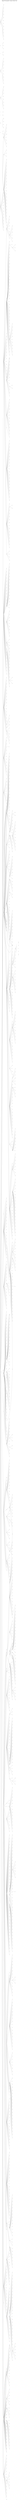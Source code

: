 
digraph "mohs" {
    graph [
		charset = "UTF-8";
		label = "Mohs Micrographic Surgery Family Tree",
		labelloc = "t",
		labeljust = "c",
		bgcolor = white
		fontcolor = "black",
		fontsize = 36,
		style = "filled",
		rankdir = LR,
		margin = 0.2,
		splines = spline,
		ranksep = 1.5,
		nodesep = 2.0
	];

	node [
		colorscheme = "rdylgn11"
		style = "solid,filled",
		fontsize = 6,
        fontcolor = black,
		//fontcolor = "#ffeb85",
		fontname = "Migu 1M",
		color = white,
		fillcolor = white,
		fixedsize = true,
		height = .1,
		width = .5
	];

	edge [
		style = solid,
		fontsize = 14,
		fontcolor = white,
		fontname = "Migu 1M",
		color = black,
		labelfloat = true,
		labeldistance = 2.5,
		labelangle = 70
	];

	person0 [label = "Abel Torres"];
	person1 [label = "Donn Latour"];
	person2 [label = "Jeffrey G. Weaver"];
	person3 [label = "Jose Pena"];
	person4 [label = "Zeina Tannous"];
	person5 [label = "Vandana S. Nanda"];
	person6 [label = "Leslie Storey"];
	person7 [label = "Joseph Sedrak"];
	person8 [label = "Tejas Desai"];
	person9 [label = "Christine Moorhead"];
	person10 [label = "Jamison E. Strahan"];
	person11 [label = "Ilya Reyter"];
	person12 [label = "Rachel Epstein"];
	person13 [label = "Tanya Nino"];
	person14 [label = "Andrea Smith"];
	person15 [label = "Sailesh Konda"];
	person16 [label = "James L. Quertermous"];
	person17 [label = "Alastair Carruthers"];
	person18 [label = "Lawrence Warshawski"];
	person19 [label = "Daniel Berg"];
	person20 [label = "James Langtry"];
	person21 [label = "Robert Burns"];
	person22 [label = "Shyamala Huilgol"];
	person23 [label = "Samireh Said"];
	person24 [label = "Alexandra Zhang"];
	person25 [label = "Maren Locke"];
	person26 [label = "Alfred Kopf"];
	person27 [label = "Algin B. Garrett"];
	person28 [label = "Mariana Phillips"];
	person29 [label = "Nicole Cote"];
	person30 [label = "Brent Spencer"];
	person31 [label = "Ian Maher"];
	person32 [label = "Mark P. Eid"];
	person33 [label = "Bryan Carroll"];
	person34 [label = "Kerry Lavigne"];
	person35 [label = "Brett Blake"];
	person36 [label = "John Mavropoulos"];
	person37 [label = "James D. Russell"];
	person38 [label = "Shields W. Callahan"];
	person39 [label = "Tassia C. Kostopoulos"];
	person40 [label = "Alison Durham"];
	person41 [label = "Allison T. Vidimos"];
	person42 [label = "Melissa E. McEnery-Stonelake"];
	person43 [label = "Matthew R. Clark"];
	person44 [label = "Christina Wong"];
	person45 [label = "Sean Condon"];
	person46 [label = "Eric C. Wilkerson"];
	person47 [label = "Melanie A. Clark"];
	person48 [label = "Jessica Kado"];
	person49 [label = "Chris Messana"];
	person50 [label = "Alok Vij"];
	person51 [label = "Charlene Lam"];
	person52 [label = "Razie Soltani Arabshahi"];
	person53 [label = "Jennifer Behner"];
	person54 [label = "Ally-Khan Somani"];
	person55 [label = "Michael Kunz"];
	person56 [label = "Anna A. Bar"];
	person57 [label = "Wayne Joseph Overman, II"];
	person58 [label = "Blake P. Sampson"];
	person59 [label = "Sarah Fitzmaurice"];
	person60 [label = "Spring Golden"];
	person61 [label = "Bridget Hartman"];
	person62 [label = "Anna A. Clayton"];
	person63 [label = "Summer Clark"];
	person64 [label = "Daniel L. Christiansen"];
	person65 [label = "Eric A. Millican"];
	person66 [label = "Jason G. Arnold"];
	person67 [label = "Jennifer M. Divine"];
	person68 [label = "Charles Darragh"];
	person69 [label = "Anthony V. Benedetto"];
	person70 [label = "Daria M. Marley Kemp"];
	person71 [label = "Jason Schoenfeld"];
	person72 [label = "Jonathan Staidle"];
	person73 [label = "Michael Frank"];
	person74 [label = "Leonard Yale Kerwin"];
	person75 [label = "Abhishek Aphale"];
	person76 [label = "Khaled Hassan"];
	person77 [label = "Edward C. Monk"];
	person78 [label = "Matthew S. Petrie"];
	person79 [label = "Philippe Lafaille"];
	person80 [label = "Daniel Shurman"];
	person81 [label = "Otter Aspen"];
	person82 [label = "Stephen F. D’Addario"];
	person83 [label = "Anthony J. Papadopoulos"];
	person84 [label = "Michael S. Lehrer"];
	person85 [label = "Stephen Romagnolo"];
	person86 [label = "James Gardner Lahti"];
	person87 [label = "Alan T. Lewis"];
	person88 [label = "Andrew M. Herbst"];
	person89 [label = "Christopher M. Conti"];
	person90 [label = "Arlene S. Rogachefsky"];
	person91 [label = "Adam J. Carter"];
	person92 [label = "Alexander Dane"];
	person93 [label = "Lilia Correa-Selm"];
	person94 [label = "Adriana Lombardi"];
	person95 [label = "Mary Pilche"];
	person96 [label = "Charles Lortie"];
	person97 [label = "Clem Kirkland"];
	person98 [label = "Payal Patel"];
	person99 [label = "Kristyna H. Lee"];
	person100 [label = "Rebecca Lu"];
	person101 [label = "Armand B. Cognetta, Jr."];
	person102 [label = "Luke Hyder"];
	person103 [label = "Matthew T. Hoffmann"];
	person104 [label = "Conor Dolehide"];
	person105 [label = "Jeremy Sunseri"];
	person106 [label = "James Trimble"];
	person107 [label = "Kerry Fike"];
	person108 [label = "W. Harris Green"];
	person109 [label = "Molly Warthan"];
	person110 [label = "Earl Stoddard"];
	person111 [label = "Diane Reisinger"];
	person112 [label = "Hudson C. Rogers"];
	person113 [label = "Okanta Jackson"];
	person114 [label = "Suleman Bangash"];
	person115 [label = "Anthony J. Griess"];
	person116 [label = "Sultan A. Mirza"];
	person117 [label = "Barry Goldsmith"];
	person118 [label = "Brian Cook"];
	person119 [label = "Barry Leshin"];
	person120 [label = "Phillip M. Williford"];
	person121 [label = "Dania Tannir"];
	person122 [label = "Jeanette Hebel Matthews"];
	person123 [label = "Joe Wilde"];
	person124 [label = "Charles Bradie Toner"];
	person125 [label = "Richard James, Jr."];
	person126 [label = "Bradley G. Merritt"];
	person127 [label = "Catherine Abbie Degesys"];
	person128 [label = "Michael C. Raisch"];
	person129 [label = "Ling-lun Bob Hsia"];
	person130 [label = "Patrick Retterbush"];
	person131 [label = "Bradley K. Summers"];
	person132 [label = "Payam Tristani-Firouzi"];
	person133 [label = "Brett M. Coldiron"];
	person134 [label = "Michael A. Montuno"];
	person135 [label = "Robert L. Skaggs, II"];
	person136 [label = "William S. Gillen"];
	person137 [label = "Jonathan J. Ledet"];
	person138 [label = "David A. Weinstein"];
	person139 [label = "Mondhipa Ratnarathorn"];
	person140 [label = "Laura Kline"];
	person141 [label = "Jennifer Cafardi"];
	person142 [label = "Matthew Donaldson"];
	person143 [label = "John Starling, III"];
	person144 [label = "Maya Thosani"];
	person145 [label = "Howard W. Rogers"];
	person146 [label = "Natalie Bene"];
	person147 [label = "Eric Adelman"];
	person148 [label = "Patrick M. Killian"];
	person149 [label = "David R. Carr"];
	person150 [label = "Jean-Christopher Lapiere"];
	person151 [label = "Charles, E. Gambla"];
	person152 [label = "Kent J. Krach"];
	person153 [label = "Brian L. Johnson"];
	person154 [label = "Steven J. Goulder"];
	person155 [label = "Kurt Mueller"];
	person156 [label = "George Verghese"];
	person157 [label = "Kemka S. Ogburia"];
	person158 [label = "Pavan K. Nootheti"];
	person159 [label = "Johnathan Chappell"];
	person160 [label = "Neda Ashourian"];
	person161 [label = "Brandon Miner"];
	person162 [label = "Bruce R. Nelson"];
	person163 [label = "Keith E. Schulze"];
	person164 [label = "Phillip Cohen"];
	person165 [label = "Paul T. Martinelli"];
	person166 [label = "C. William Hanke"];
	person167 [label = "Jenna Wald"];
	person168 [label = "Laura Doerfler"];
	person169 [label = "Jennifer Tang"];
	person170 [label = "Cheryl Gustafson"];
	person171 [label = "Kathleen Viscusi"];
	person172 [label = "Anne Goldsberry"];
	person173 [label = "Michael K. Litchtman"];
	person174 [label = "Cynthia L. Bartus"];
	person175 [label = "William G. Stebbins"];
	person176 [label = "Emily Tierney"];
	person177 [label = "Ross M. Levy"];
	person178 [label = "Kelley Redbord"];
	person179 [label = "Aimee L. Leonard"];
	person180 [label = "J. Barton Sterling"];
	person181 [label = "David Clark"];
	person182 [label = "Carl V. Washington, Jr."];
	person183 [label = "David R. Lane"];
	person184 [label = "Angela Hutcheson"];
	person185 [label = "David Cowan"];
	person186 [label = "Vinh Q. Chung"];
	person187 [label = "Hari Nadiminti"];
	person188 [label = "Holly H. McCoppin"];
	person189 [label = "Ryan Wells"];
	person190 [label = "Carl Vinciullo"];
	person191 [label = "Simon C. Tucker"];
	person192 [label = "Amit K. Verma"];
	person193 [label = "David B. Francis"];
	person194 [label = "Harvey Smith"];
	person195 [label = "John Pagliaro"];
	person196 [label = "Suresh Chandra"];
	person197 [label = "Adam T. Sheridan"];
	person198 [label = "Todd P. Wiadrowski"];
	person199 [label = "Jeremy P. Banky"];
	person200 [label = "Todd Gunson"];
	person201 [label = "Paul Cherian"];
	person202 [label = "Arif Aslam"];
	person203 [label = "Christian Murray"];
	person204 [label = "Kunle Onade"];
	person205 [label = "Danielle M. Waymire"];
	person206 [label = "Martin LeBlanc"];
	person207 [label = "Michael Stevens"];
	person208 [label = "Ilya Shoimer"];
	person209 [label = "Tai Phan"];
	person210 [label = "Erin Dahlke"];
	person211 [label = "Mélissa Nantel-Battista"];
	person212 [label = "Eiman Nasseri"];
	person213 [label = "Rodrigo Schwartz"];
	person214 [label = "Christine M. Hayes"];
	person215 [label = "Kenny J. Omlin"];
	person216 [label = "Daihung V. Do"];
	person217 [label = "Emily J. Fisher"];
	person218 [label = "Marissa Heller"];
	person219 [label = "Christopher Arpey"];
	person220 [label = "Marta J. Van Beek"];
	person221 [label = "Michael Messingham"];
	person222 [label = "Robert J. MacNeal"];
	person223 [label = "Christian L. Baum"];
	person224 [label = "Christopher B. Harmon"];
	person225 [label = "Robert M. Gathings"];
	person226 [label = "Randall L. Proctor, Jr."];
	person227 [label = "Stanislav N. Tolkachjov"];
	person228 [label = "Jonathan Cappel"];
	person229 [label = "John C. Chapman"];
	person230 [label = "Daniel Skinner"];
	person231 [label = "Brian J. King"];
	person232 [label = "Adam Sperduto"];
	person233 [label = "Tarek Fakhouri"];
	person234 [label = "Christopher B. Zachary"];
	person235 [label = "Joshua Spanogle"];
	person236 [label = "Katharine L. Ball Arefiev"];
	person237 [label = "Whitney Hovenic"];
	person238 [label = "Kathryn Serowka Lane"];
	person239 [label = "Dina Farshidi Bierman"];
	person240 [label = "Brandon J. Coakley"];
	person241 [label = "Jeanne Franck"];
	person242 [label = "Girish S. Munavalli"];
	person243 [label = "Michele Pauporte"];
	person244 [label = "Simon S. Yoo"];
	person245 [label = "Ranna Rofagha Sajjadian"];
	person246 [label = "Anthony Petelin"];
	person247 [label = "Christopher J. Miller"];
	person248 [label = "Kelly M. MacArthur"];
	person249 [label = "Mehul D. Bhatt"];
	person250 [label = "Eduardo Moioli"];
	person251 [label = "Ali Alexander Damavandy"];
	person252 [label = "Adam Perry"];
	person253 [label = "Thuzar Shin"];
	person254 [label = "Jeremy Etzkorn"];
	person255 [label = "Julia Tzu"];
	person256 [label = "Christopher K. Bichakjian"];
	person257 [label = "Eran V. Chen"];
	person258 [label = "Jason M. Rizzo"];
	person259 [label = "Maria J. Quintanilla-Dieck"];
	person260 [label = "Chrysalyne D. Schmults"];
	person261 [label = "Dennis Kim"];
	person262 [label = "Paul Massey"];
	person263 [label = "Syril Keena Que"];
	person264 [label = "Emily Stamell Ruiz"];
	person265 [label = "Bichchau T. Nguyen"];
	person266 [label = "Conway C. Huang"];
	person267 [label = "Michael Slade Stratton"];
	person268 [label = "Iona Chapman"];
	person269 [label = "Carlton Phillips"];
	person270 [label = "Raj Patel"];
	person271 [label = "Thomas Jennings"];
	person272 [label = "Stephanie Walsh"];
	person273 [label = "James Keane"];
	person274 [label = "David Raimer"];
	person275 [label = "Raj Varma"];
	person276 [label = "Daniel B. Eisen"];
	person277 [label = "Daniel Michael"];
	person278 [label = "Hilda Justiniano"];
	person279 [label = "Tracy Campbell"];
	person280 [label = "Omar A. Ibrahimi"];
	person281 [label = "Rebecca Kleinerman"];
	person282 [label = "Stefani Kappel"];
	person283 [label = "Trenton Custis"];
	person284 [label = "Jayne Joo"];
	person285 [label = "Anne Zhuang"];
	person286 [label = "Milene K. Crispin"];
	person287 [label = "Lindsay R. Sklar"];
	person288 [label = "Jennifer L. Reichel"];
	person289 [label = "Tamara S. Housman"];
	person290 [label = "Michelle Draznin"];
	person291 [label = "William Lear"];
	person292 [label = "Linda C. Chang"];
	person293 [label = "Jill McKenzie"];
	person294 [label = "Shayla Francis"];
	person295 [label = "Jonathan M. Olson"];
	person296 [label = "Daniel Siegel"];
	person297 [label = "David Kriegel"];
	person298 [label = "C. Jason Chen"];
	person299 [label = "Aza Lefkowitz"];
	person300 [label = "Jessica J. Krant"];
	person301 [label = "Darren K. Mollick"];
	person302 [label = "Anthony Wong"];
	person303 [label = "Amor Khachemoune"];
	person304 [label = "Jeffrey Ellis"];
	person305 [label = "Laura Cepeda"];
	person306 [label = "Dennis Nguyen"];
	person307 [label = "Deborah Simon Zell"];
	person308 [label = "David Lee"];
	person309 [label = "Michael Jacobson"];
	person310 [label = "Theresa Cao"];
	person311 [label = "Andrea Hui"];
	person312 [label = "David Gaston"];
	person313 [label = "Kevin J. Mott"];
	person314 [label = "David E. Kent"];
	person315 [label = "Kayla L. McNiece"];
	person316 [label = "Anthony G. Yug"];
	person317 [label = "Joshua E. Lane"];
	person318 [label = "Robert G. Goodrich"];
	person319 [label = "Suneeta Walia"];
	person320 [label = "Jennifer M. Defazio"];
	person321 [label = "Keith M. Harrigill"];
	person322 [label = "Cylburn E. Soden"];
	person323 [label = "Daven Doshi"];
	person324 [label = "Elias Ayli"];
	person325 [label = "James Neiner"];
	person326 [label = "Ryan T. Rogers"];
	person327 [label = "Cory V. Trickett"];
	person328 [label = "Joseph Diehl"];
	person329 [label = "Alexander W. Kennon"];
	person330 [label = "Sean McGregor"];
	person331 [label = "Weston B. Wall"];
	person332 [label = "David H. Ciocon"];
	person333 [label = "Gian Vinelli"];
	person334 [label = "Tiffany Jow Libby"];
	person335 [label = "Adam Tinklepaugh"];
	person336 [label = "Zain Husain"];
	person337 [label = "David J. Goldberg"];
	person338 [label = "Steven E. Eilers"];
	person339 [label = "Diana K. Cohen"];
	person340 [label = "Ellen S. Marmur"];
	person341 [label = "Michael Dale Sarradet"];
	person342 [label = "Snehal Amin"];
	person343 [label = "Amin Fazeli"];
	person344 [label = "Alexander Berlin"];
	person345 [label = "Yakov Dudelzak"];
	person346 [label = "Dendy Engelman"];
	person347 [label = "Jennifer Chwalek"];
	person348 [label = "Zeena Al-Dujaili"];
	person349 [label = "Susan Bard"];
	person350 [label = "Margarita S. Lolis"];
	person351 [label = "Scott Dunbar"];
	person352 [label = "Neal D. Varughese"];
	person353 [label = "Marc Z. Handler"];
	person354 [label = "Jessica M. Donigan"];
	person355 [label = "Sarah Yagerman"];
	person356 [label = "David J. Leffell"];
	person357 [label = "Greg S. Morganroth"];
	person358 [label = "Mariam Totonchy"];
	person359 [label = "David Fitzgerald"];
	person360 [label = "Thomas McGovern"];
	person361 [label = "John A. Carucci"];
	person362 [label = "Ingrid Olhoffer"];
	person363 [label = "Sumaira Zareen Aasi"];
	person364 [label = "Samuel Ephraim Book"];
	person365 [label = "Suneel Chilukuri"];
	person366 [label = "Brent E. Pennington"];
	person367 [label = "Erin Welch"];
	person368 [label = "Julie Neville"];
	person369 [label = "Jared Scott"];
	person370 [label = "Kavita Mariwalla"];
	person371 [label = "Anetta Reszko"];
	person372 [label = "June Kim"];
	person373 [label = "Alicia Jean Cool"];
	person374 [label = "Sean Christensen"];
	person375 [label = "William Higgins"];
	person376 [label = "Jane Yoo"];
	person377 [label = "Yulia Khan"];
	person378 [label = "Kathleen C. Suozzi"];
	person379 [label = "Joshua Farhadian"];
	person380 [label = "Christopher Dolan"];
	person381 [label = "Robert Bacigalupi"];
	person382 [label = "Adam Nabatian"];
	person383 [label = "Imran Amir"];
	person384 [label = "Ryan B. Turner"];
	person385 [label = "Joseph Doumit"];
	person386 [label = "David M. Zloty"];
	person387 [label = "Joy Makdisi"];
	person388 [label = "Jennifer Baron"];
	person389 [label = "Justin Piasecki"];
	person390 [label = "Eduard Raklyar"];
	person391 [label = "Keith L. Duffy"];
	person392 [label = "Jillian A. Macdonald"];
	person393 [label = "Morgan Hott"];
	person394 [label = "Marie-Michele Blouin"];
	person395 [label = "Benvon Moran"];
	person396 [label = "Luiz Pantalena"];
	person397 [label = "Darum Singh"];
	person398 [label = "Julie Jefferson"];
	person399 [label = "Victoria Godinez-Puig"];
	person400 [label = "Bridget McIlwee"];
	person401 [label = "Chase Scarbrough"];
	person402 [label = "Llana Pootrakul"];
	person403 [label = "David S. Becker"];
	person404 [label = "Carina Rizzo Bercovici"];
	person405 [label = "Molly Yancovitz"];
	person406 [label = "Deborah F. MacFarlane"];
	person407 [label = "Ikue Shimizu"];
	person408 [label = "Quenby Erickson"];
	person409 [label = "Abdel Kader El Tal"];
	person410 [label = "Blanca Ochoa"];
	person411 [label = "Timothy Hansen"];
	person412 [label = "Jennifer Ranario"];
	person413 [label = "Kevin Christensen"];
	person414 [label = "Lara Rosenbaum"];
	person415 [label = "Deborah Sarnoff"];
	person416 [label = "Kenneth Mark"];
	person417 [label = "Todd Robert Coven"];
	person418 [label = "Desiree Ratner"];
	person419 [label = "Albert Chen"];
	person420 [label = "Matthew Halpern"];
	person421 [label = "Hillary Johnson"];
	person422 [label = "Kevin O'Bryan"];
	person423 [label = "Vishal Patel"];
	person424 [label = "Priya Mahindra"];
	person425 [label = "Mercy Odueyungbo"];
	person426 [label = "Nikki Tang"];
	person427 [label = "Elise Ng"];
	person428 [label = "Euphemia W. Mu"];
	person429 [label = "Dirk Robertson"];
	person430 [label = "Keith D. Wright"];
	person431 [label = "Gregory P. Wittenberg"];
	person432 [label = "Darlene Johnson"];
	person433 [label = "James A. Rooney"];
	person434 [label = "Paula S. Vogel"];
	person435 [label = "Katarina Gabrielle Chiller"];
	person436 [label = "Julie S. Cronk"];
	person437 [label = "Saadia T. Raza"];
	person438 [label = "Divya Srivastava"];
	person439 [label = "Sowmya Ravi"];
	person440 [label = "Eillen Luisa Ang Chen"];
	person441 [label = "Margaret Moye"];
	person442 [label = "Sean Marzolf"];
	person443 [label = "Ramin Fathi"];
	person444 [label = "Jessica Donigan"];
	person445 [label = "Jerry Smith"];
	person446 [label = "Donald J. Grande"];
	person447 [label = "Thomas Stasko"];
	person448 [label = "Dany J. Touma"];
	person449 [label = "Scott Meyers"];
	person450 [label = "Tamara Lior"];
	person451 [label = "Andrew Montemarano"];
	person452 [label = "David Mezibish"];
	person453 [label = "Helen A. Raynham"];
	person454 [label = "Jared S. Friedman"];
	person455 [label = "John M. Strasswimmer"];
	person456 [label = "Steven Cronquist"];
	person457 [label = "Brandon M. Rhinehart"];
	person458 [label = "Christine Kannler"];
	person459 [label = "Robert Guardiano"];
	person460 [label = "Michael J. Yablonsky"];
	person461 [label = "Oliver Wisco"];
	person462 [label = "Gary Mendese"];
	person463 [label = "Jeffrey Lackey"];
	person464 [label = "Dori Goldberg"];
	person465 [label = "Omar Badri"];
	person466 [label = "Riley McLean-Mandell"];
	person467 [label = "Duane Whitaker"];
	person468 [label = "David A. Davis"];
	person469 [label = "Lawrence C. Chang"];
	person470 [label = "Daniel A. Davis"];
	person471 [label = "Fa Abigail (Gail) C. de Imus"];
	person472 [label = "Dane Christensen"];
	person473 [label = "Camille L. Mason"];
	person474 [label = "Jennifer Ang"];
	person475 [label = "Glenn D. Goldstein"];
	person476 [label = "Peter B. Odland"];
	person477 [label = "Edward L. Parry"];
	person478 [label = "Bryan L. Townsend"];
	person479 [label = "C. Drew Claudel"];
	person480 [label = "Maureen Mooney"];
	person481 [label = "Peter W. Simoneaux"];
	person482 [label = "Holly Ann Ward"];
	person483 [label = "Mark J. Doherty"];
	person484 [label = "Rachel Shane Reina"];
	person485 [label = "Stephen Mason"];
	person486 [label = "Eli R. Saleeby"];
	person487 [label = "Sheila Farhang"];
	person488 [label = "Scott F. Lindsey"];
	person489 [label = "Devorah Shagalov"];
	person490 [label = "Alyx C. Rosen"];
	person491 [label = "Kelly Park"];
	person492 [label = "Drew Taylor"];
	person493 [label = "Mary Margaret Kober"];
	person494 [label = "Peter Mattei"];
	person495 [label = "Justin Rubin"];
	person496 [label = "Rachel Schleichert"];
	person497 [label = "Michael D. Lee"];
	person498 [label = "Kathryn Russell"];
	person499 [label = "Andrea Chen"];
	person500 [label = "Carlos Paz"];
	person501 [label = "Carlos Gomez-Meade"];
	person502 [label = "Jacqueline Thomas"];
	person503 [label = "Christopher M. Buckley"];
	person504 [label = "Hooman Khorasani"];
	person505 [label = "Arnold Wu Che Lee"];
	person506 [label = "Kate Kleydman"];
	person507 [label = "Eva A. Hurst"];
	person508 [label = "Ethan Levin"];
	person509 [label = "Jessica N. Dietert"];
	person510 [label = "Shayna Gordon"];
	person511 [label = "Rod Mahmoudizad"];
	person512 [label = "Christopher Urban"];
	person513 [label = "Kimberly Brady"];
	person514 [label = "Kathleen M. Nemer"];
	person515 [label = "Benjamin Bogucki"];
	person516 [label = "Faramarz H. Samie"];
	person517 [label = "Juliya Fisher"];
	person518 [label = "Dan C. Filitis"];
	person519 [label = "Lindsey Collins"];
	person520 [label = "Frank Koranda"];
	person521 [label = "Franklin P. Flowers"];
	person522 [label = "Hamad Al-Abdulrazzaq"];
	person523 [label = "William L. Fangman"];
	person524 [label = "Thomas Breza, Jr."];
	person525 [label = "Frances K. Lawhead"];
	person526 [label = "Michael Osleber"];
	person527 [label = "Bianca Lemos"];
	person528 [label = "Frederic Mohs"];
	person529 [label = "Michael W. McCall (Sr.)"];
	person530 [label = "Perry Robins"];
	person531 [label = "R. R. Allington"];
	person532 [label = "John A. Zitelli"];
	person533 [label = "Philip L. Bailin"];
	person534 [label = "Theodore A. Tromovitch"];
	person535 [label = "Hubert T. Greenway, Jr."];
	person536 [label = "Gary D. Monheit"];
	person537 [label = "George J. Hruza"];
	person538 [label = "Stephen N. Snow"];
	person539 [label = "Roger I. Ceilley"];
	person540 [label = "Paul O. Larson"];
	person541 [label = "Gary Lask"];
	person542 [label = "J. Ramsey Mellette, Jr."];
	person543 [label = "Pearon G. Lang"];
	person544 [label = "Frederick Fish, III"];
	person545 [label = "Jeffrey A. Squires"];
	person546 [label = "Jane Lisko"];
	person547 [label = "Jeffrey K. Lander"];
	person548 [label = "Tony Adar"];
	person549 [label = "Todd V. Cartee"];
	person550 [label = "Nathalie Zeitouni"];
	person551 [label = "Anir Dhir"];
	person552 [label = "William H. Burrow, III"];
	person553 [label = "Mark A. Chastain"];
	person554 [label = "John D. Kayal"];
	person555 [label = "Michael L. Hadley"];
	person556 [label = "Stephen D. Antrobus"];
	person557 [label = "Betty A. Hinderks Davis"];
	person558 [label = "Adam C. Esser"];
	person559 [label = "Ross Campbell"];
	person560 [label = "Chad Prather"];
	person561 [label = "Jens Thiele"];
	person562 [label = "Daniel I. Wasserman"];
	person563 [label = "Natalie Curcio"];
	person564 [label = "Keith LeBlanc Jr."];
	person565 [label = "Virginia Koubek"];
	person566 [label = "James Highsmith"];
	person567 [label = "Bailey Tayebi"];
	person568 [label = "Judah Greenberg"];
	person569 [label = "Randall C. Rougelot"];
	person570 [label = "Patrick K. Lee"];
	person571 [label = "Kathleen Eshr"];
	person572 [label = "Jenny J. Kim"];
	person573 [label = "Teresa Soriano"];
	person574 [label = "Frederick Beddingfield, III"];
	person575 [label = "Anand Raja Bhupathy"];
	person576 [label = "Malcolm S. Ke"];
	person577 [label = "Joseph Greco"];
	person578 [label = "Dafnis Carranza"];
	person579 [label = "David Beynet"];
	person580 [label = "Andrew Nelson"];
	person581 [label = "Todd Becker"];
	person582 [label = "Jenny Hu"];
	person583 [label = "Nima Gharavi"];
	person584 [label = "Cameron Chesnut"];
	person585 [label = "Andrew Breithaupt"];
	person586 [label = "Stephanie Martin"];
	person587 [label = "Sabrina Martin"];
	person588 [label = "Lina Rodriguez"];
	person589 [label = "Gary S. Rogers"];
	person590 [label = "Edward A. Gross"];
	person591 [label = "Kristina A. Holmkvist"];
	person592 [label = "Daniel Finn"];
	person593 [label = "Jon Ter Poorten"];
	person594 [label = "Michael A. Trauner"];
	person595 [label = "Stephanie Margaret Braun"];
	person596 [label = "Niels Krejci-Papa"];
	person597 [label = "Dennis Lee"];
	person598 [label = "Juliet L. Gunkel (Aylward)"];
	person599 [label = "Ayad E. Abrou"];
	person600 [label = "Ross Zeltser"];
	person601 [label = "Linh Lu"];
	person602 [label = "Deborah Cummins"];
	person603 [label = "Susana Leal-Khouri"];
	person604 [label = "Larisa C. Kelley"];
	person605 [label = "Nicholas J. Golda"];
	person606 [label = "Ramona Behshad"];
	person607 [label = "Teri Cottingham"];
	person608 [label = "Lisa Airan"];
	person609 [label = "Shobana Sood"];
	person610 [label = "Christie Ammirati"];
	person611 [label = "Elizabeth Spenceri"];
	person612 [label = "Joseph M. Giancola"];
	person613 [label = "Brent A. Shook"];
	person614 [label = "Brent R. Moody"];
	person615 [label = "Jennifer L. Linder"];
	person616 [label = "Julia Ho"];
	person617 [label = "Mark Abdelmalek"];
	person618 [label = "Suzannah L. Collier"];
	person619 [label = "Laura Rosenzweig"];
	person620 [label = "Michelle L. Pennie"];
	person621 [label = "Utpal Patel"];
	person622 [label = "Glenn D. Goldman"];
	person623 [label = "Kathryn Potter"];
	person624 [label = "Melissa Pugliano-Mauro"];
	person625 [label = "Todd E. Holmes"];
	person626 [label = "Angela Casey"];
	person627 [label = "Mark Krasny"];
	person628 [label = "Christopher B. Yelverton"];
	person629 [label = "Ani Tjiarian"];
	person630 [label = "Vanessa C. Lichon"];
	person631 [label = "Aelayna Meyer"];
	person632 [label = "Nicole Howe"];
	person633 [label = "Kendra Lesiak"];
	person634 [label = "David L. Chen"];
	person635 [label = "Matthew R. LeBoeuf"];
	person636 [label = "Yoav C. Metzger"];
	person637 [label = "Robert Beer"];
	person638 [label = "Aaron K. Joseph"];
	person639 [label = "Patricia Carroll"];
	person640 [label = "Clarence W. Brown"];
	person641 [label = "Shawn R. Sabin"];
	person642 [label = "Mark A. Cohen"];
	person643 [label = "Theodore J. Giuffrida"];
	person644 [label = "Mark H. Fleischman"];
	person645 [label = "Steven M. Marcet"];
	person646 [label = "Jamie McGinness"];
	person647 [label = "Karen Neubauer"];
	person648 [label = "Robyn Wetter"];
	person649 [label = "Sheldon Sebastian"];
	person650 [label = "Chad Housewright"];
	person651 [label = "Jessica Scruggs Dorsey"];
	person652 [label = "Hanspaul Singh Makkar"];
	person653 [label = "Aradhna Saxena"];
	person654 [label = "Cathy Macknet"];
	person655 [label = "Rafael Schulze"];
	person656 [label = "Brian Somoano"];
	person657 [label = "Joanna L. Chan"];
	person658 [label = "Harry L. Parlette"];
	person659 [label = "Malika Tuli"];
	person660 [label = "Julia Padgett"];
	person661 [label = "Heidi B. Donnelly"];
	person662 [label = "Paul J. Gruber"];
	person663 [label = "Shannon P. Buck"];
	person664 [label = "Ali Rkein"];
	person665 [label = "Zain U. Syed"];
	person666 [label = "Joseph Blackmon"];
	person667 [label = "Anis Miladi"];
	person668 [label = "Brian Pucevich"];
	person669 [label = "Ruchik S. Desai"];
	person670 [label = "Ravi S. Krishnan"];
	person671 [label = "Richard Krathen"];
	person672 [label = "Thomas G. Lewis"];
	person673 [label = "Arianne E. Chavez-Frazier"];
	person674 [label = "Joseph McGowan, IV"];
	person675 [label = "Susan L. Boone"];
	person676 [label = "Jason Litak"];
	person677 [label = "Nichelle K. Madden"];
	person678 [label = "David J. Surprenant"];
	person679 [label = "Matthew J. Lin"];
	person680 [label = "Richard Torbeck"];
	person681 [label = "Daniel Bernstein"];
	person682 [label = "Thomas K. Barlow"];
	person683 [label = "Benjamin F. Kelley"];
	person684 [label = "Michael Zumwalt"];
	person685 [label = "Travis W. Blalock"];
	person686 [label = "John E. Vine"];
	person687 [label = "Cynthia Peterson"];
	person688 [label = "Elizabeth Shim"];
	person689 [label = "Daniel Zelac"];
	person690 [label = "Craig Williams Naugle"];
	person691 [label = "Kurt L. Maggio"];
	person692 [label = "Brian Norman Streams"];
	person693 [label = "Shanna B. Meads"];
	person694 [label = "John Hancox"];
	person695 [label = "Joy Twersky"];
	person696 [label = "Nicole M. Annest"];
	person697 [label = "Seaver Soon"];
	person698 [label = "Peter Shumaker"];
	person699 [label = "Michael Swann"];
	person700 [label = "Peggy Chern"];
	person701 [label = "Danielle Moul"];
	person702 [label = "Yang Xia"];
	person703 [label = "Rachael L. Moore"];
	person704 [label = "Chad Tingey"];
	person705 [label = "Yue (Emily) Yu"];
	person706 [label = "Douglas Winstanley"];
	person707 [label = "Lee Miller"];
	person708 [label = "Vineet Mishra"];
	person709 [label = "Brent Taylor"];
	person710 [label = "Ashley Wysong"];
	person711 [label = "Michael Graves"];
	person712 [label = "Courtney Green"];
	person713 [label = "Daniel Jensen"];
	person714 [label = "Hubert Chodkiewicz"];
	person715 [label = "Srimanasi Javvaji"];
	person716 [label = "Jonathan Zumwalt"];
	person717 [label = "Lark G. Guss"];
	person718 [label = "William J. Tidwell"];
	person719 [label = "Adam V. Sutton"];
	person720 [label = "Hugh M. Gloster"];
	person721 [label = "Genevieve Fortier-Riberdy"];
	person722 [label = "Saif Uddin Syed"];
	person723 [label = "Kenneth W. Neal, Jr."];
	person724 [label = "Michelle Pipitone"];
	person725 [label = "Ann Neff"];
	person726 [label = "Erica Mailler-Savage"];
	person727 [label = "Adam Ingraffea"];
	person728 [label = "Soon You Kwon"];
	person729 [label = "Laurel Leithauser"];
	person730 [label = "Lauren E. Dubas"];
	person731 [label = "Michael W. Pelster"];
	person732 [label = "Adam R. Mattox"];
	person733 [label = "Ida Orengo"];
	person734 [label = "Janna Nunez-Gussman"];
	person735 [label = "Luke Bloomquist"];
	person736 [label = "Jodi S. Markus"];
	person737 [label = "Joseph Janik"];
	person738 [label = "Aleda Jacobs"];
	person739 [label = "Deborah Jin Yang"];
	person740 [label = "Kerri Robbins"];
	person741 [label = "Leigh Sutton"];
	person742 [label = "Jacqueline Guidry"];
	person743 [label = "J. Michael Wentzell"];
	person744 [label = "Joseph Cvancara"];
	person745 [label = "Gerald E. Peters, Jr."];
	person746 [label = "Bradley K. Draper"];
	person747 [label = "Jared Lund"];
	person748 [label = "Misha Miller"];
	person749 [label = "Franki Lambert Smith"];
	person750 [label = "Mariah R. Brown"];
	person751 [label = "Brett Matheson"];
	person752 [label = "Dieter K.T. Schmidt"];
	person753 [label = "Parwathi ‘Uma’ Paniker"];
	person754 [label = "Steve T. Spates"];
	person755 [label = "James T. Chapman"];
	person756 [label = "Diana Ho"];
	person757 [label = "Michael Shapiro"];
	person758 [label = "Wirt A. Hines"];
	person759 [label = "Kimberly L. Maino"];
	person760 [label = "George R. Nichols"];
	person761 [label = "Jonathan L. Bingham"];
	person762 [label = "Alisa A. Funke"];
	person763 [label = "Renata Oliveira"];
	person764 [label = "Jacob S. Lo"];
	person765 [label = "Chang Y. Cho"];
	person766 [label = "James D. Whalen"];
	person767 [label = "Anthony J. Chiaravalloti"];
	person768 [label = "Sphoorthi Jinna"];
	person769 [label = "Breton Yates"];
	person770 [label = "Kenneth J. Galeckas"];
	person771 [label = "Logan D'Souza"];
	person772 [label = "William D. Holmes"];
	person773 [label = "Eric Sako"];
	person774 [label = "Jeremy Kampp"];
	person775 [label = "Janet Y. Li"];
	person776 [label = "David Pate"];
	person777 [label = "Jeremy S. Bordeaux"];
	person778 [label = "Christopher R. Stamey"];
	person779 [label = "Jeffrey Scott"];
	person780 [label = "Rachel Redenius"];
	person781 [label = "Jennifer DePry"];
	person782 [label = "Jerry D. Brewer"];
	person783 [label = "Logan M. Skelley"];
	person784 [label = "Jessica Fewkes"];
	person785 [label = "Jerome D. Fallon"];
	person786 [label = "Steven Oberlender"];
	person787 [label = "Timothy K. Chartier"];
	person788 [label = "Suzanne Olbricht"];
	person789 [label = "Stuart J. Salasche"];
	person790 [label = "Joel Cook"];
	person791 [label = "Ivy I. Norris"];
	person792 [label = "Carin Litani"];
	person793 [label = "Gary S. Chuang"];
	person794 [label = "Matthew J. Mahlberg"];
	person795 [label = "Robert Sage"];
	person796 [label = "Tracey Newlove"];
	person797 [label = "Stanley Tyler Hollmig"];
	person798 [label = "Joshua Trufant"];
	person799 [label = "Anastasia V. Bassis"];
	person800 [label = "Michael Kelly-Sell"];
	person801 [label = "Theresa Canavan"];
	person802 [label = "Adam B. Blechman"];
	person803 [label = "Agnieszka Thompson"];
	person804 [label = "Mary Stevenson"];
	person805 [label = "Jesse Lewin"];
	person806 [label = "Earl E. Bain"];
	person807 [label = "Lindsay McGuire"];
	person808 [label = "Tobechi L. Ebede"];
	person809 [label = "Ryan B. Thorpe"];
	person810 [label = "David H. Frankel"];
	person811 [label = "Ronald L. Moy"];
	person812 [label = "Vincent C. Hung"];
	person813 [label = "Daniel J. Wolf"];
	person814 [label = "Julia B. Sabetta"];
	person815 [label = "Robert A. Buzzell"];
	person816 [label = "Michael J. Fazio"];
	person817 [label = "Ryan O'Quinn"];
	person818 [label = "Geoffrey F.S. Lim"];
	person819 [label = "Tracy Bramlette"];
	person820 [label = "Patrick Sniezek"];
	person821 [label = "Michael R. Campoli"];
	person822 [label = "Oliver Perez"];
	person823 [label = "Patrick Ellison"];
	person824 [label = "Mac Machan"];
	person825 [label = "Bradley Greenhaw"];
	person826 [label = "Amanda Tschetter"];
	person827 [label = "David Panther"];
	person828 [label = "David G. Brodland**"];
	person829 [label = "John G. Albertini"];
	person830 [label = "Jason Hansen"];
	person831 [label = "Darryl Hodson"];
	person832 [label = "Nicholas B. Countryman"];
	person833 [label = "John Gerwels"];
	person834 [label = "Glen M. Bowen"];
	person835 [label = "John L. Ratz"];
	person836 [label = "Julio Hernandez"];
	person837 [label = "Isaac Perez"];
	person838 [label = "Christopher M. Peterson"];
	person839 [label = "Christopher B. Kruse"];
	person840 [label = "Joseph Alcalay"];
	person841 [label = "Ronen Alkalay"];
	person842 [label = "Hagai Landov"];
	person843 [label = "Maya Sinai"];
	person844 [label = "Rebecca Larson"];
	person845 [label = "Julia Kasprzak"];
	person846 [label = "Whitney Fancher"];
	person847 [label = "Marc A. Stees"];
	person848 [label = "Mariam Mafee"];
	person849 [label = "June Robinson"];
	person850 [label = "Veronica L. Rutt"];
	person851 [label = "Jennifer Vermeesch"];
	person852 [label = "Kishwer S. Nehal"];
	person853 [label = "Thomas S. Bander"];
	person854 [label = "Tatyana Petukhova"];
	person855 [label = "Cerrene N. Giordano"];
	person856 [label = "Emily Newsom"];
	person857 [label = "Karen Connolly"];
	person858 [label = "Rajiv Nijhawan"];
	person859 [label = "Saud Aleissa"];
	person860 [label = "Anthony Rossi"];
	person861 [label = "Monika Srivastava"];
	person862 [label = "Priya Sambandan"];
	person863 [label = "Joel Cohen"];
	person864 [label = "Jimmy Alain"];
	person865 [label = "Daniel Brian Eisen"];
	person866 [label = "Bryce John Cowan"];
	person867 [label = "Robert C. Hayes"];
	person868 [label = "Leonard H. Goldberg"];
	person869 [label = "Mario V. Mitkov"];
	person870 [label = "Murad Alam"];
	person871 [label = "Hiram A. Ruiz"];
	person872 [label = "Robin Friedman-Musicante"];
	person873 [label = "Erin S. Gardner"];
	person874 [label = "Samuel Ray Peterson"];
	person875 [label = "Arash Kimyai-Asadi"];
	person876 [label = "Daniel S. Behroozan"];
	person877 [label = "Steven Q. Wang"];
	person878 [label = "Justin Vujevich"];
	person879 [label = "Adam Mamelak"];
	person880 [label = "Bahar Firoz"];
	person881 [label = "Irene Vergilis-Kalner"];
	person882 [label = "Aton M. Holzer"];
	person883 [label = "Michael Loosemore"];
	person884 [label = "Adisbeth Morales"];
	person885 [label = "Farah Awadalla"];
	person886 [label = "Camile Hexsel"];
	person887 [label = "Anna Drosou"];
	person888 [label = "Diane Trieu"];
	person889 [label = "Salar Hazany"];
	person890 [label = "Andrew Styderek"];
	person891 [label = "Keyan Matinpour"];
	person892 [label = "Chetan Vedvyas"];
	person893 [label = "Marc Rubenzik"];
	person894 [label = "Wesley Wu"];
	person895 [label = "Young Kwak"];
	person896 [label = "David Wright"];
	person897 [label = "James L. Griffith"];
	person898 [label = "Seth L. Matarasso"];
	person899 [label = "Dan H. Meirson"];
	person900 [label = "Michael K. Burns"];
	person901 [label = "Robert V. Kolbusz"];
	person902 [label = "Hoang N. Pham"];
	person903 [label = "Tatyana R. Humphreys"];
	person904 [label = "Brooke A. Jackson"];
	person905 [label = "Leonard M. Dzubow"];
	person906 [label = "Scott Fosko"];
	person907 [label = "Thomas E. Rohrer"];
	person908 [label = "Jonathan Cook"];
	person909 [label = "Libbyette Wright"];
	person910 [label = "Gwen Beard"];
	person911 [label = "Eyal Levit"];
	person912 [label = "Todd Knapp"];
	person913 [label = "Elisa Yoo"];
	person914 [label = "Rebecca W. Lambert"];
	person915 [label = "Mary Alice Mina"];
	person916 [label = "Sasha Jenkins"];
	person917 [label = "Maren Cotes"];
	person918 [label = "Marc D. Brown"];
	person919 [label = "Jennifer Cooper"];
	person920 [label = "Carrine A. Burns"];
	person921 [label = "Sherry Henderson"];
	person922 [label = "Lance Henry"];
	person923 [label = "Eileen L. Axibal"];
	person924 [label = "Dominic Ricci"];
	person925 [label = "Melanie Wong"];
	person926 [label = "Jessica Olander"];
	person927 [label = "Emily Wong"];
	person928 [label = "Mark R. Balle"];
	person929 [label = "Mark R. Pomaranski"];
	person930 [label = "Stephen L. Vance"];
	person931 [label = "Lisa R. Chastant"];
	person932 [label = "Pooja Chitgopeker"];
	person933 [label = "Sogyong Auh"];
	person934 [label = "Nkanyezi Ferguson"];
	person935 [label = "Mary E. Maloney"];
	person936 [label = "Nathaniel J. Jellinek"];
	person937 [label = "Mark Jones"];
	person938 [label = "Michael D. Long"];
	person939 [label = "Jeanette Pitts"];
	person940 [label = "Kenneth H. Katz"];
	person941 [label = "Christine E. Correale"];
	person942 [label = "Summer Youker"];
	person943 [label = "Susan Sweeney"];
	person944 [label = "Sean Pattee"];
	person945 [label = "David Geist"];
	person946 [label = "Jason D. Givan"];
	person947 [label = "Seema Sheth"];
	person948 [label = "David Judy"];
	person949 [label = "Elizabeth Foley"];
	person950 [label = "Jennifer M. Walker"];
	person951 [label = "Amanda Robinson"];
	person952 [label = "Luke Nicholas"];
	person953 [label = "James P. Bota"];
	person954 [label = "Lauren Ogrich"];
	person955 [label = "Kristin P. Bibee"];
	person956 [label = "Joshua W. Hagen"];
	person957 [label = "Michael L. Ramsey"];
	person958 [label = "Jake D. Fagan"];
	person959 [label = "David C. Adams"];
	person960 [label = "Heather S. Larabee"];
	person961 [label = "Lisa Campbell"];
	person962 [label = "Lindsay D. Sewell"];
	person963 [label = "Lance Wood"];
	person964 [label = "Elizabeth Noble"];
	person965 [label = "Faith Whalen"];
	person966 [label = "Steven Peine"];
	person967 [label = "Jesse Howell"];
	person968 [label = "Kyle Prickett"];
	person969 [label = "Elizabeth Chase"];
	person970 [label = "Nicole Warner"];
	person971 [label = "Andrew C. Hankinson"];
	person972 [label = "Alison M. Spiker"];
	person973 [label = "Karin Eshagh"];
	person974 [label = "Rebecca K. Jacobson"];
	person975 [label = "Jennifer Brooks"];
	person976 [label = "Cassondra Ellison"];
	person977 [label = "Robert B. Steele"];
	person978 [label = "Nicholas Sebes"];
	person979 [label = "Michael R. Migden"];
	person980 [label = "Saqib R. Ahmed"];
	person981 [label = "Erik Petersen"];
	person982 [label = "Waqas R. Shaikh"];
	person983 [label = "David Bertler"];
	person984 [label = "Brian J. Williams"];
	person985 [label = "Timothy S. Brown"];
	person986 [label = "Brian Fabian"];
	person987 [label = "Andrew Lian-Jie Li"];
	person988 [label = "Ronald Maynard Mann"];
	person989 [label = "Thomas James Braza"];
	person990 [label = "John Chen"];
	person991 [label = "Maralyn B. Seavolt"];
	person992 [label = "Johnathan C. Edge"];
	person993 [label = "Purvisha Patel"];
	person994 [label = "Courtney Woodmansee"];
	person995 [label = "Andrew Kalajian"];
	person996 [label = "Michael Hinckley"];
	person997 [label = "Jane Unaeze"];
	person998 [label = "Rachel Kyllo"];
	person999 [label = "Anjali Butani"];
	person1000 [label = "Douglas A. Fife"];
	person1001 [label = "Misbah H. Khan"];
	person1002 [label = "Diana Bolotin"];
	person1003 [label = "Melanie Warycha"];
	person1004 [label = "Kapila Paghdal"];
	person1005 [label = "Kira Minkis"];
	person1006 [label = "Meghan Dubina"];
	person1007 [label = "Abigail Waldman"];
	person1008 [label = "Brian Petersen"];
	person1009 [label = "Farhaad R. Riyaz"];
	person1010 [label = "Naomi Lawrence"];
	person1011 [label = "Deirdre M. Connolly"];
	person1012 [label = "Matthew Belcher"];
	person1013 [label = "Ashley Decker"];
	person1014 [label = "Min Deng"];
	person1015 [label = "Ryan Johnson"];
	person1016 [label = "Christie Regula"];
	person1017 [label = "Austin Liu"];
	person1018 [label = "Thomas Regan"];
	person1019 [label = "Aerlyn G. Dawn"];
	person1020 [label = "Kathleen M. Rossy"];
	person1021 [label = "Shari Nemeth"];
	person1022 [label = "Jason Marquart"];
	person1023 [label = "Ryan W. Ahern"];
	person1024 [label = "Marc D. Glashofer"];
	person1025 [label = "David H. Najarian"];
	person1026 [label = "Frank Q. Zhan"];
	person1027 [label = "Leonid Izikson"];
	person1028 [label = "Novie Sroa"];
	person1029 [label = "Craig Miller"];
	person1030 [label = "Joseph Housel"];
	person1031 [label = "Julia O. Baltz"];
	person1032 [label = "Brienne Cressey"];
	person1033 [label = "Brett Miller"];
	person1034 [label = "Thomas Knackstead"];
	person1035 [label = "Ashlynne Harris Clark"];
	person1036 [label = "Nicole Velez"];
	person1037 [label = "Alyssa Findley"];
	person1038 [label = "Katharine Cordova"];
	person1039 [label = "Neil A. Swanson"];
	person1040 [label = "Victoria Sharon"];
	person1041 [label = "Justin Leitenberger"];
	person1042 [label = "Iren Kossintseva"];
	person1043 [label = "Timothy M. Johnson"];
	person1044 [label = "Ken Lee"];
	person1045 [label = "William Delgado"];
	person1046 [label = "Sandeep Varma"];
	person1047 [label = "Han Ne Lee"];
	person1048 [label = "Annalisa Gorman"];
	person1049 [label = "Khosrow Mark Mehrany"];
	person1050 [label = "Weiman Katherine Hu"];
	person1051 [label = "Valencia D. Thomas"];
	person1052 [label = "Andrea Willey"];
	person1053 [label = "Juan-Carlos Martinez"];
	person1054 [label = "Scott Isenhath"];
	person1055 [label = "Joseph F. Sobanko"];
	person1056 [label = "Nicholas R. Snavely"];
	person1057 [label = "Whitney Tope"];
	person1058 [label = "Roy C. Grekin"];
	person1059 [label = "R. Stan Taylor, III"];
	person1060 [label = "Michael Saco"];
	person1061 [label = "Brandon Merrill"];
	person1062 [label = "Alison Basak"];
	person1063 [label = "Nita Kohli"];
	person1064 [label = "Brandon Brown"];
	person1065 [label = "Zhe Hou"];
	person1066 [label = "Melissa Shive"];
	person1067 [label = "Paul J.M. Salmon"];
	person1068 [label = "Junie Li Chun Wong"];
	person1069 [label = "Neil Mortimer"];
	person1070 [label = "S. Walayat Hussain"];
	person1071 [label = "Juber Hafiji"];
	person1072 [label = "Eugene Tan"];
	person1073 [label = "Suyin Ong"];
	person1074 [label = "Rami Hamadeh El-Khayat"];
	person1075 [label = "Toby G. Nelson"];
	person1076 [label = "Mohammed Bagheri"];
	person1077 [label = "Pearon Lang"];
	person1078 [label = "Carla R. Retief"];
	person1079 [label = "Rajiv Kwatra"];
	person1080 [label = "Basil Cherpelis"];
	person1081 [label = "Richard S. Lewis"];
	person1082 [label = "Matthew R. Ricks"];
	person1083 [label = "Martin Allen Braun"];
	person1084 [label = "James O. Barlow"];
	person1085 [label = "Marisa A. Braun"];
	person1086 [label = "Brian Leach"];
	person1087 [label = "Sheldon V. Pollack"];
	person1088 [label = "Roy G. Geronemus"];
	person1089 [label = "Richard G. Bennett"];
	person1090 [label = "Willis Cottel"];
	person1091 [label = "Keyvan Nouri"];
	person1092 [label = "Marina Kuperman"];
	person1093 [label = "Shang I. Brian Jiang"];
	person1094 [label = "Elizabeth K. Hale"];
	person1095 [label = "Sherry Hsiung"];
	person1096 [label = "Ritu Saini"];
	person1097 [label = "Rex Amonette"];
	person1098 [label = "Satori Iwamoto"];
	person1099 [label = "Peter K. Lee"];
	person1100 [label = "Nikoo Cheraghi"];
	person1101 [label = "Bart T. Endrizzi"];
	person1102 [label = "Theresa L. Ray"];
	person1103 [label = "Sarah Schram"];
	person1104 [label = "Karl Vance"];
	person1105 [label = "Hilary Reich"];
	person1106 [label = "Angela Aakhus"];
	person1107 [label = "Elisabeth Hurliman"];
	person1108 [label = "Raymond G. Dufresne, Jr."];
	person1109 [label = "Parrish Sadeghi"];
	person1110 [label = "Randall K. Roenigk"];
	person1111 [label = "Paul X. Benedetto"];
	person1112 [label = "Briana Heniford"];
	person1113 [label = "Robert Marsico, Jr."];
	person1114 [label = "Wilber Huang"];
	person1115 [label = "Jon C. Meine"];
	person1116 [label = "Michael R. Warner"];
	person1117 [label = "Christine Marie P. Lopez"];
	person1118 [label = "Rebecca Clare Tung"];
	person1119 [label = "Howard Fein"];
	person1120 [label = "Sharon Longshore Thornton"];
	person1121 [label = "Justin G. Woodhouse"];
	person1122 [label = "Larry Trost"];
	person1123 [label = "Sara Jurado"];
	person1124 [label = "Matthew Molenda"];
	person1125 [label = "Jessica A. Savas"];
	person1126 [label = "Katherine Kerchner"];
	person1127 [label = "Daniel J. Pearce"];
	person1128 [label = "Jenny Nelson"];
	person1129 [label = "Roberta D. Sengelmann"];
	person1130 [label = "Bertha Linn"];
	person1131 [label = "Jeffrey E. Petersen"];
	person1132 [label = "Long Quan"];
	person1133 [label = "Sarah B. Weitzul"];
	person1134 [label = "Paula K. Lapinski"];
	person1135 [label = "Aleksandar L.J. Krunic"];
	person1136 [label = "William Posten"];
	person1137 [label = "Andrew L. Kaplan"];
	person1138 [label = "Raj Mallipeddi"];
	person1139 [label = "Gregory Fulchiero"];
	person1140 [label = "Edward Upjohn"];
	person1141 [label = "Michael Wells"];
	person1142 [label = "David T. Harvey"];
	person1143 [label = "Mohsin R. Mir"];
	person1144 [label = "Michael A. Sorace"];
	person1145 [label = "Steven Richardson"];
	person1146 [label = "Faith Stewart"];
	person1147 [label = "William Black"];
	person1148 [label = "Gunjan M. Modi"];
	person1149 [label = "Christopher T. Burnett"];
	person1150 [label = "Sarah J. Felton"];
	person1151 [label = "Todd W. Mollet"];
	person1152 [label = "William H. Black"];
	person1153 [label = "Bonnie Clowance Swan"];
	person1154 [label = "Nicholas Frank"];
	person1155 [label = "Adam R. Schmitt"];
	person1156 [label = "Naiara S. Barbosa"];
	person1157 [label = "Anna Bianca Stashak"];
	person1158 [label = "Jonathan J Lopez"];
	person1159 [label = "Jason R. Castillo"];
	person1160 [label = "Tri H. Nguyen"];
	person1161 [label = "Katherine Lim Quan"];
	person1162 [label = "Michael Lutz"];
	person1163 [label = "David R. Byrd"];
	person1164 [label = "Elizabeth F. Callahan"];
	person1165 [label = "Jaeyoung Yoon"];
	person1166 [label = "Leslie Jayne Christenson"];
	person1167 [label = "Benjamin A. Solky"];
	person1168 [label = "David Appert"];
	person1169 [label = "Gina Ang"];
	person1170 [label = "Mary Amanda Jacobs"];
	person1171 [label = "An-Wen Chan"];
	person1172 [label = "Kevan G. Lewis"];
	person1173 [label = "Tina Tarantola"];
	person1174 [label = "Robert Cook-Norris"];
	person1175 [label = "Jeremy Youse"];
	person1176 [label = "Kattie Allen"];
	person1177 [label = "Michael Colgan"];
	person1178 [label = "Richelle Knudson"];
	person1179 [label = "Kurtis Reed"];
	person1180 [label = "Phillip Hochwalt"];
	person1181 [label = "Thomas Hocker"];
	person1182 [label = "Kevin Gardner"];
	person1183 [label = "Garrett Lowe"];
	person1184 [label = "Adam C. Wright"];
	person1185 [label = "Michael B. Chang"];
	person1186 [label = "James Twede"];
	person1187 [label = "Daniel Winchester"];
	person1188 [label = "Nahid Vidal"];
	person1189 [label = "Kathrine Lin"];
	person1190 [label = "Clifford Perlis"];
	person1191 [label = "Robert Willard"];
	person1192 [label = "Siobhan C. Collins"];
	person1193 [label = "Jacob H. Bauer"];
	person1194 [label = "Kyung Hee Chang"];
	person1195 [label = "Antonio P. Cruz"];
	person1196 [label = "Steven Altmayer"];
	person1197 [label = "Matthew K. Kagy"];
	person1198 [label = "John D. Huber"];
	person1199 [label = "Amy Amonette Huber"];
	person1200 [label = "Richard F. Wagner"];
	person1201 [label = "Josh A. Hammel"];
	person1202 [label = "Jason M. Hirshburg"];
	person1203 [label = "Cedar H. Malone"];
	person1204 [label = "Jennifer Alicia Ledon"];
	person1205 [label = "Christine M. Shaver"];
	person1206 [label = "Sam Bremmer"];
	person1207 [label = "Jeremy C. Davis"];
	person1208 [label = "Erik Cabral"];
	person1209 [label = "Hina Ahmad"];
	person1210 [label = "Joseph K. Francis"];
	person1211 [label = "Jamie E. McInturff"];
	person1212 [label = "Sandra E. Bendeck"];
	person1213 [label = "Steve Chow"];
	person1214 [label = "Michael Chen"];
	person1215 [label = "Kelly M. Bickle"];
	person1216 [label = "Adam Rotunda"];
	person1217 [label = "Muba Taher"];
	person1218 [label = "Alysa R. Herman"];
	person1219 [label = "Hazem Mohamed El-Gamal"];
	person1220 [label = "Manish J. Gharia"];
	person1221 [label = "David Ming Fung Kao"];
	person1222 [label = "Carl Schanbacher"];
	person1223 [label = "Carmen Mansilla"];
	person1224 [label = "Robert Demetrius"];
	person1225 [label = "Niyom Tantikun"];
	person1226 [label = "Kristen J. Townley"];
	person1227 [label = "Clay Scott Baker"];
	person1228 [label = "Aaron A. Westphal"];
	person1229 [label = "Tom Langei"];
	person1230 [label = "Chad Sukut"];
	person1231 [label = "Julia Reid"];
	person1232 [label = "Robert D. Paver"];
	person1233 [label = "Tasman Lipscome"];
	person1234 [label = "Duncan Stanford"];
	person1235 [label = "Karyn R. Lun"];
	person1236 [label = "Andrew Satchell"];
	person1237 [label = "Michael Lee"];
	person1238 [label = "Shawn B. Allen"];
	person1239 [label = "Stacey Tull"];
	person1240 [label = "Bradley Kovach"];
	person1241 [label = "Stewart W. West"];
	person1242 [label = "Hobart Walling"];
	person1243 [label = "Gregory Persichetti"];
	person1244 [label = "T.J. Matzke"];
	person1245 [label = "John C. Perrotto"];
	person1246 [label = "Josh Wilson"];
	person1247 [label = "Brian A. Kopitzki"];
	person1248 [label = "Albert Earl Rivera"];
	person1249 [label = "Jennifer LaRusso"];
	person1250 [label = "Ronald J. Siegle"];
	person1251 [label = "Sharon Hrabovsky"];
	person1252 [label = "Daniel D. Witheiler"];
	person1253 [label = "Brian P. Biernat"];
	person1254 [label = "Heather Loesch"];
	person1255 [label = "Daniel I. Zivony"];
	person1256 [label = "Jeannine M. Stein"];
	person1257 [label = "Liana Proffer"];
	person1258 [label = "Peter Seline"];
	person1259 [label = "Liliana Saap"];
	person1260 [label = "David Carlisle"];
	person1261 [label = "Sheetal Mehta"];
	person1262 [label = "Aaron Cetner"];
	person1263 [label = "Aaron M. Bruce"];
	person1264 [label = "Christopher W. Weyer"];
	person1265 [label = "Brian Bucalo"];
	person1266 [label = "Gregg M. Menaker"];
	person1267 [label = "Mary Christian"];
	person1268 [label = "Hayes Gladstone"];
	person1269 [label = "Victor Neel"];
	person1270 [label = "David Wrone"];
	person1271 [label = "Walter Nahm"];
	person1272 [label = "Jean-Francois Tremblay"];
	person1273 [label = "Edgar F. Fincher"];
	person1274 [label = "Diego E. Marra"];
	person1275 [label = "David Kouba"];
	person1276 [label = "K. Wade Foster"];
	person1277 [label = "Lisa Chipps"];
	person1278 [label = "Siegrid S. Yu"];
	person1279 [label = "Gregor Wahl"];
	person1280 [label = "Kirsten Vin Christian"];
	person1281 [label = "Habib Kurwa"];
	person1282 [label = "Min-Wei Christine Lee"];
	person1283 [label = "Kathleen Herne"];
	person1284 [label = "Mariusz J.A. Sapijaszko"];
	person1285 [label = "Melissa Babcock"];
	person1286 [label = "Kelly Jerstad"];
	person1287 [label = "Matthew Zipoli"];
	person1288 [label = "Isacc M. Neuhaus"];
	person1289 [label = "Sachin S. Bhardwaj"];
	person1290 [label = "Murray Adrian Cotter"];
	person1291 [label = "Jennifer Fu"];
	person1292 [label = "Christopher V. Crosby"];
	person1293 [label = "Sherrif F. Ibrahim"];
	person1294 [label = "Andreas Boker"];
	person1295 [label = "Nancy H. Kim"];
	person1296 [label = "Hao Feng"];
	person1297 [label = "Leonard J. Bernstein"];
	person1298 [label = "Stephen O. Kovacs"];
	person1299 [label = "Wendy Lou"];
	person1300 [label = "Paul M. Friedman"];
	person1301 [label = "Erick A. Mafong"];
	person1302 [label = "Laurie G.S. Jacobson"];
	person1303 [label = "Karen Kim"];
	person1304 [label = "Galen H. Fisher"];
	person1305 [label = "Anne M. Chapas"];
	person1306 [label = "Kavitha Reddy"];
	person1307 [label = "Jeremy Brauer"];
	person1308 [label = "Yoon-soo C. Bae"];
	person1309 [label = "Bradley Bloom"];
	person1310 [label = "Julia Neckman"];
	person1311 [label = "Daniel Belkin"];
	person1312 [label = "Hana Jeon"];
	person1313 [label = "Russell Akin"];
	person1314 [label = "Ashley Sturgeon"];
	person1315 [label = "Nayoung Lee"];
	person1316 [label = "Swati Kannan"];
	person1317 [label = "​Jennifer T. Hau"];
	person1318 [label = "Robert Eilers"];
	person1319 [label = "​Ashley G. Rubin"];
	person1320 [label = "​Arisa Ortiz"];
	person1321 [label = "Michael Hamman"];
	person1322 [label = "Gagik Oganesyan"];
	person1323 [label = "Hien Thanh Tran"];
	person1324 [label = "Julie Akiko Gladsjo"];
	person1325 [label = "Jonathan S. Smith"];
	person1326 [label = "​Emily de Golian"];
	person1327 [label = "Miaoyuan M. Wang"];
	person1328 [label = "Robert Fischer"];
	person1329 [label = "Sean McElligott"];
	person1330 [label = "Renato Goreshi"];
	person1331 [label = "Douglas Heiner"];
	person1332 [label = "Jeffrey B. Tiger"];
	person1333 [label = "Francis Hsiao"];
	person1334 [label = "Heidi Anderson-Dockter"];
	person1335 [label = "Scott Dinehart"];
	person1336 [label = "James Connors"];
	person1337 [label = "Manish Khanna"];
	person1338 [label = "Steve L. Peterson"];
	person1339 [label = "Randall Breau"];
	person1340 [label = "Sanjay Bhambri"];
	person1341 [label = "Jennifer Tromberg"];
	person1342 [label = "Jordan Slutsky"];
	person1343 [label = "M. Laurin Council"];
	person1344 [label = "Joshua Tournas"];
	person1345 [label = "Susan Butler"];
	person1346 [label = "Brian Baker"];
	person1347 [label = "Erin Allen"];
	person1348 [label = "Evan Jones"];
	person1349 [label = "Paul Bowman"];
	person1350 [label = "Lance Chapman"];
	person1351 [label = "Tiffany L. Tello"];
	person1352 [label = "Caitlin G. Robinson"];
	person1353 [label = "Drew Saylor"];
	person1354 [label = "William Sipprell, III"];
	person1355 [label = "Kelly Griffith-Bauer"];
	person1356 [label = "Jing Gill"];
	person1357 [label = "Sandra Han"];
	person1358 [label = "Zaineb Makhzoumi"];
	person1359 [label = "Bishr Al Dabagh"];
	person1360 [label = "Ravinder Gogia"];
	person1361 [label = "Jennifer Hermann"];
	person1362 [label = "Michelle Levender"];
	person1363 [label = "Jacqueline Berliner"];
	person1364 [label = "Harjot Maan"];
	person1365 [label = "Conroy Chow"];
	person1366 [label = "Ekama Carlson"];
	person1367 [label = "Bryan Sofen"];
	person1368 [label = "Timothy W. Chang"];
	person1369 [label = "Howard Oriba"];
	person1370 [label = "Anya Landeck"];
	person1371 [label = "David Madjar"];
	person1372 [label = "Ellen Gordon"];
	person1373 [label = "David B. Sable"];
	person1374 [label = "Frank Saporito"];
	person1375 [label = "Daniel Stewart"];
	person1376 [label = "Regina Yavel"];
	person1377 [label = "Humza Ilyas"];
	person1378 [label = "Yaohaui (Gloria) Xu"];
	person1379 [label = "Rosemarie Liu"];
	person1380 [label = "Andrew M. Swanson"];
	person1381 [label = "Steven A. Proper"];
	person1382 [label = "Andrew Jaffe"];
	person1383 [label = "Attica C. Chang"];
	person1384 [label = "Nadia S. Urato"];
	person1385 [label = "Supriya Tomar"];
	person1386 [label = "Ashraf M. Hassanein"];
	person1387 [label = "Zheng Qian"];
	person1388 [label = "Andrew P. Kontos"];
	person1389 [label = "Steven S. Greenbaum"];
	person1390 [label = "Sabatino Ciatti"];
	person1391 [label = "Minh-Ngoc Dang"];
	person1392 [label = "Noah Kawika Weisberg"];
	person1393 [label = "Karen Rebecca Suchin"];
	person1394 [label = "Sarah E. Grummer"];
	person1395 [label = "Saira B. Momin"];
	person1396 [label = "Nanette Kwon"];
	person1397 [label = "Beatrice Berkes"];
	person1398 [label = "Subhadra Shah"];
	person1399 [label = "Mollie MacCormack"];
	person1400 [label = "Priya Zeikus"];
	person1401 [label = "Jorge Garcia-ZuaZaga"];
	person1402 [label = "J. Suzanne Mosher"];
	person1403 [label = "Navid Bouzari"];
	person1404 [label = "Kristina Collins"];
	person1405 [label = "Michelle Henry"];
	person1406 [label = "Bassel H. Mahmoud"];
	person1407 [label = "Laura Kathryn Butler"];
	person1408 [label = "Su Luo"];
	person1409 [label = "Laura Sowerby"];
	person1410 [label = "Jonathan Weiss"];
	person1411 [label = "Richard G. Glogau*"];
	person1412 [label = "John Skouge"];
	person1413 [label = "Seth Matarasso"];
	person1414 [label = "Carie Chui"];
	person1415 [label = "Jeffrey Eaton"];
	person1416 [label = "Albert Peng"];
	person1417 [label = "Samuel J. Stegman*"];
	person1418 [label = "Daniel J. Callaghan, III"];
	person1419 [label = "Brian Raphael"];
	person1420 [label = "Adele Haimovic"];
	person1421 [label = "Nicola A. Quatrano"];
	person1422 [label = "Vivek Iyengar"];
	person1423 [label = "Ashish Bhatia"];
	person1424 [label = "R. Sonia Batra"];
	person1425 [label = "Wendy S. Long"];
	person1426 [label = "Megan Bogart"];
	person1427 [label = "Eric Parlette"];
	person1428 [label = "Naissan Wesley"];
	person1429 [label = "Jessica E. Maddox"];
	person1430 [label = "Priya Batra"];
	person1431 [label = "Chung-Yin (Stanley) Chan"];
	person1432 [label = "Matteo LoPiccolo"];
	person1433 [label = "Kathryn Kent"];
	person1434 [label = "Laura Kruter"];
	person1435 [label = "Kara Hoverson"];
	person1436 [label = "Leah Spring"];
	person1437 [label = "Courtney Gwinn"];
	person1438 [label = "Luciano Lorizzo"];
	person1439 [label = "Wilfred Lumbang"];
	person1440 [label = "Allison Hanlon"];
	person1441 [label = "Alan Levy"];
	person1442 [label = "Amy Ross"];
	person1443 [label = "Steven Ritter"];
	person1444 [label = "Fiona O'Reilly-Zwald"];
	person1445 [label = "William B. Henghold"];
	person1446 [label = "Hunter Sams"];
	person1447 [label = "Joseph Michael Webb"];
	person1448 [label = "Kristen A. Richards"];
	person1449 [label = "Judy K. Chiang"];
	person1450 [label = "Mark Russell"];
	person1451 [label = "Michel A. McDonald"];
	person1452 [label = "Theodore S. Sebastien"];
	person1453 [label = "Marian L. MacDonald"];
	person1454 [label = "Darrell J. Fader"];
	person1455 [label = "Timothy S. Wang"];
	person1456 [label = "Darius J. Karimipour"];
	person1457 [label = "Jeffrey Scott Orringer"];
	person1458 [label = "Montegomery O. Gillard"];
	person1459 [label = "Amy K. Gira"];
	person1460 [label = "Sandra Paek"];
	person1461 [label = "Mathew W. Ludgate"];
	person1462 [label = "Evans Bailey"];
	person1463 [label = "Missale Mesfin"];
	person1464 [label = "Mandy Harting"];
	person1465 [label = "Matthew Fox"];
	person1466 [label = "Kelly Harms"];
	person1467 [label = "Amy Orsini"];
	person1468 [label = "Kira Mayo"];
	person1469 [label = "Iris Noh"];
	person1470 [label = "Noah Smith"];
	person1471 [label = "Ryan Bogner"];
	person1472 [label = "William Adams"];
	person1473 [label = "Michael McCall Jr"];
	person1474 [label = "Matthew P. Hughes"];
	person1475 [label = "Carol B. Thompson"];
	person1476 [label = "Mark T. Haeberle"];
	person1477 [label = "Catherine Lee Tran"];
	person1478 [label = "Heidi M. Hermes"];
	person1479 [label = "Robert Egbers"];
	person1480 [label = "Ashley Sullivan"];
	person1481 [label = "Allison R. Paine"];
	person1482 [label = "Cassandra J. Simonetta"];
	person1483 [label = "Sean T. McGuire"];
	person1484 [label = "Igor Siniakov"];
	person1485 [label = "Valerie L. Truong"];
	person1486 [label = "Lauren P. Rimoin"];
	person1487 [label = "Teris M. Chen"];
	person1488 [label = "Vicki J. Levine"];
	person1489 [label = "Erica H. Lee"];
	person1490 [label = "Christine Liang"];
	person1491 [label = "Victor Marks"];
	person1492 [label = "Michelle Algarin"];
	person1493 [label = "Christine Papa"];
	person1494 [label = "Concettina M. Peloro"];
	person1495 [label = "Christine Rausch"];
	person1496 [label = "Michael Todd"];
	person1497 [label = "Chadwick Thomas"];
	person1498 [label = "Hakeem Sam"];
	person1499 [label = "Heidi Kozic"];
	person1500 [label = "Nathan Hanson"];
	person1501 [label = "Stephanie Diamantis"];
	person1502 [label = "Mark Suchter"];
	person1503 [label = "Amy Delaney"];
	person1504 [label = "Nobuyoshi Kageyama"];
	person1505 [label = "Joseph J. Shaffer"];
	person1506 [label = "Stephen Tan"];
	person1507 [label = "Meredith L. Orseth"];
	person1508 [label = "William J. Grabski"];
	person1509 [label = "James Powers"];
	person1510 [label = "Richard Keller"];
	person1511 [label = "Mary Farley"];
	person1512 [label = "Stephanie S. Howerter"];
	person1513 [label = "Brandon M. Markus"];
	person1514 [label = "Christopher Conner"];
	person1515 [label = "Thornwell Parker, III"];
	person1516 [label = "Yehuda D. Eliezri"];
	person1517 [label = "Gina M. Marrero"];
	person1518 [label = "Brian P. O’Donnell"];
	person1519 [label = "James B. Caldwell"];
	person1520 [label = "Edward B. Desciak"];
	person1521 [label = "Jeffrey B. Smith"];
	person1522 [label = "Wayne Wei-Jen Luo"];
	person1523 [label = "Steve Oberemok"];
	person1524 [label = "Thomas Chizen Yu"];
	person1525 [label = "Elena Maydan"];
	person1526 [label = "Carmen Campanelli"];
	person1527 [label = "Michael Abrishami"];
	person1528 [label = "Heather Rogers"];
	person1529 [label = "Zoran Gaspar"];
	person1530 [label = "Lauren C. Young"];
	person0 -> person1;
	person0 -> person2;
	person0 -> person3;
	person0 -> person4;
	person0 -> person5;
	person0 -> person6;
	person0 -> person7;
	person0 -> person8;
	person0 -> person9;
	person0 -> person10;
	person0 -> person11;
	person0 -> person12;
	person0 -> person13;
	person0 -> person14;
	person0 -> person15;
	person0 -> person16;
	person17 -> person18;
	person17 -> person19;
	person17 -> person20;
	person17 -> person21;
	person17 -> person22;
	person17 -> person23;
	person24 -> person25;
	person24 -> person25;
	person27 -> person28;
	person27 -> person29;
	person27 -> person30;
	person27 -> person31;
	person27 -> person32;
	person27 -> person33;
	person27 -> person34;
	person27 -> person35;
	person27 -> person36;
	person27 -> person37;
	person27 -> person38;
	person27 -> person39;
	person41 -> person42;
	person41 -> person43;
	person41 -> person44;
	person41 -> person45;
	person41 -> person46;
	person41 -> person47;
	person41 -> person48;
	person41 -> person49;
	person41 -> person50;
	person41 -> person51;
	person41 -> person52;
	person41 -> person53;
	person54 -> person55;
	person56 -> person57;
	person56 -> person58;
	person56 -> person59;
	person56 -> person60;
	person56 -> person61;
	person62 -> person63;
	person62 -> person64;
	person62 -> person65;
	person62 -> person66;
	person62 -> person67;
	person62 -> person68;
	person69 -> person70;
	person69 -> person71;
	person69 -> person72;
	person69 -> person73;
	person69 -> person74;
	person69 -> person75;
	person69 -> person76;
	person69 -> person77;
	person69 -> person78;
	person69 -> person79;
	person69 -> person80;
	person69 -> person81;
	person69 -> person82;
	person69 -> person83;
	person69 -> person84;
	person69 -> person85;
	person69 -> person86;
	person69 -> person87;
	person69 -> person88;
	person69 -> person89;
	person90 -> person91;
	person90 -> person92;
	person90 -> person93;
	person90 -> person94;
	person90 -> person95;
	person90 -> person96;
	person90 -> person97;
	person90 -> person98;
	person90 -> person99;
	person90 -> person100;
	person101 -> person102;
	person101 -> person103;
	person101 -> person104;
	person101 -> person105;
	person101 -> person106;
	person101 -> person107;
	person101 -> person108;
	person101 -> person109;
	person101 -> person110;
	person101 -> person111;
	person101 -> person112;
	person101 -> person113;
	person101 -> person114;
	person101 -> person115;
	person101 -> person116;
	person117 -> person118;
	person119 -> person120;
	person119 -> person121;
	person119 -> person122;
	person119 -> person123;
	person119 -> person124;
	person119 -> person125;
	person126 -> person127;
	person126 -> person128;
	person126 -> person129;
	person126 -> person130;
	person131 -> person132;
	person133 -> person134;
	person133 -> person135;
	person133 -> person136;
	person133 -> person137;
	person133 -> person138;
	person133 -> person139;
	person133 -> person140;
	person133 -> person141;
	person133 -> person142;
	person133 -> person143;
	person133 -> person144;
	person133 -> person145;
	person133 -> person146;
	person133 -> person147;
	person133 -> person148;
	person118 -> person149;
	person118 -> person150;
	person118 -> person151;
	person118 -> person152;
	person118 -> person153;
	person118 -> person154;
	person118 -> person155;
	person118 -> person156;
	person118 -> person157;
	person118 -> person158;
	person118 -> person159;
	person118 -> person160;
	person118 -> person161;
	person162 -> person163;
	person162 -> person164;
	person162 -> person165;
	person166 -> person167;
	person166 -> person168;
	person166 -> person169;
	person166 -> person170;
	person166 -> person171;
	person166 -> person172;
	person166 -> person173;
	person166 -> person174;
	person166 -> person175;
	person166 -> person176;
	person166 -> person177;
	person166 -> person178;
	person166 -> person179;
	person166 -> person180;
	person166 -> person181;
	person182 -> person183;
	person182 -> person184;
	person182 -> person185;
	person182 -> person186;
	person182 -> person187;
	person182 -> person188;
	person182 -> person189;
	person190 -> person191;
	person190 -> person192;
	person190 -> person193;
	person190 -> person194;
	person190 -> person195;
	person190 -> person196;
	person190 -> person197;
	person190 -> person198;
	person190 -> person199;
	person190 -> person200;
	person190 -> person201;
	person190 -> person202;
	person203 -> person204;
	person203 -> person205;
	person203 -> person206;
	person203 -> person207;
	person203 -> person208;
	person203 -> person209;
	person203 -> person210;
	person203 -> person211;
	person203 -> person212;
	person203 -> person213;
	person214 -> person215;
	person214 -> person216;
	person214 -> person217;
	person214 -> person218;
	person219 -> person220;
	person219 -> person221;
	person219 -> person222;
	person219 -> person223;
	person224 -> person225;
	person224 -> person226;
	person224 -> person227;
	person224 -> person228;
	person224 -> person229;
	person224 -> person230;
	person224 -> person231;
	person224 -> person232;
	person224 -> person233;
	person234 -> person235;
	person234 -> person236;
	person234 -> person237;
	person234 -> person238;
	person234 -> person239;
	person234 -> person240;
	person234 -> person241;
	person234 -> person242;
	person234 -> person243;
	person234 -> person244;
	person234 -> person245;
	person234 -> person246;
	person247 -> person248;
	person247 -> person249;
	person247 -> person250;
	person247 -> person251;
	person247 -> person252;
	person247 -> person253;
	person247 -> person254;
	person247 -> person255;
	person256 -> person257;
	person256 -> person258;
	person256 -> person259;
	person260 -> person261;
	person260 -> person262;
	person260 -> person263;
	person260 -> person264;
	person260 -> person265;
	person266 -> person267;
	person266 -> person268;
	person266 -> person269;
	person266 -> person270;
	person266 -> person271;
	person266 -> person272;
	person266 -> person273;
	person266 -> person274;
	person266 -> person275;
	person276 -> person277;
	person276 -> person278;
	person276 -> person279;
	person276 -> person280;
	person276 -> person281;
	person276 -> person282;
	person276 -> person283;
	person276 -> person284;
	person276 -> person285;
	person276 -> person286;
	person276 -> person287;
	person19 -> person288;
	person19 -> person289;
	person19 -> person290;
	person19 -> person291;
	person19 -> person292;
	person19 -> person293;
	person19 -> person294;
	person19 -> person295;
	person296 -> person297;
	person296 -> person298;
	person296 -> person299;
	person296 -> person300;
	person296 -> person301;
	person296 -> person302;
	person296 -> person303;
	person296 -> person304;
	person296 -> person305;
	person296 -> person306;
	person296 -> person307;
	person296 -> person308;
	person296 -> person309;
	person296 -> person310;
	person296 -> person311;
	person181 -> person312;
	person181 -> person313;
	person314 -> person315;
	person314 -> person316;
	person314 -> person317;
	person314 -> person318;
	person314 -> person319;
	person314 -> person320;
	person314 -> person321;
	person314 -> person322;
	person314 -> person323;
	person314 -> person324;
	person314 -> person325;
	person314 -> person326;
	person314 -> person327;
	person314 -> person328;
	person314 -> person329;
	person314 -> person315;
	person314 -> person330;
	person314 -> person331;
	person332 -> person333;
	person332 -> person334;
	person332 -> person335;
	person332 -> person336;
	person337 -> person338;
	person337 -> person339;
	person337 -> person340;
	person337 -> person90;
	person337 -> person260;
	person337 -> person341;
	person337 -> person342;
	person337 -> person343;
	person337 -> person344;
	person337 -> person345;
	person337 -> person346;
	person337 -> person332;
	person337 -> person347;
	person337 -> person348;
	person337 -> person349;
	person337 -> person350;
	person337 -> person351;
	person337 -> person352;
	person337 -> person353;
	person337 -> person354;
	person337 -> person355;
	person356 -> person357;
	person356 -> person358;
	person356 -> person359;
	person356 -> person360;
	person356 -> person361;
	person356 -> person362;
	person356 -> person363;
	person356 -> person364;
	person356 -> person365;
	person356 -> person366;
	person356 -> person367;
	person356 -> person368;
	person356 -> person369;
	person356 -> person370;
	person356 -> person371;
	person356 -> person372;
	person356 -> person373;
	person356 -> person374;
	person356 -> person375;
	person356 -> person376;
	person356 -> person377;
	person356 -> person378;
	person356 -> person379;
	person297 -> person380;
	person297 -> person381;
	person297 -> person382;
	person297 -> person383;
	person297 -> person384;
	person297 -> person385;
	person386 -> person387;
	person386 -> person388;
	person386 -> person389;
	person386 -> person390;
	person386 -> person391;
	person386 -> person392;
	person386 -> person393;
	person386 -> person394;
	person386 -> person395;
	person386 -> person396;
	person386 -> person397;
	person386 -> person398;
	person386 -> person399;
	person386 -> person276;
	person149 -> person400;
	person149 -> person401;
	person149 -> person402;
	person403 -> person404;
	person403 -> person405;
	person406 -> person407;
	person406 -> person408;
	person406 -> person409;
	person406 -> person410;
	person406 -> person411;
	person406 -> person412;
	person406 -> person413;
	person406 -> person414;
	person415 -> person416;
	person415 -> person417;
	person418 -> person419;
	person418 -> person420;
	person418 -> person421;
	person418 -> person422;
	person418 -> person423;
	person418 -> person424;
	person418 -> person425;
	person418 -> person426;
	person418 -> person427;
	person418 -> person428;
	person429 -> person430;
	person429 -> person431;
	person429 -> person432;
	person429 -> person433;
	person429 -> person434;
	person429 -> person435;
	person429 -> person436;
	person429 -> person437;
	person438 -> person439;
	person438 -> person440;
	person438 -> person441;
	person438 -> person442;
	person438 -> person443;
	person438 -> person444;
	person438 -> person445;
	person446 -> person447;
	person446 -> person418;
	person446 -> person448;
	person446 -> person449;
	person446 -> person450;
	person446 -> person451;
	person446 -> person452;
	person446 -> person453;
	person446 -> person454;
	person446 -> person455;
	person446 -> person456;
	person446 -> person457;
	person446 -> person458;
	person446 -> person459;
	person446 -> person460;
	person446 -> person461;
	person446 -> person462;
	person446 -> person463;
	person464 -> person465;
	person464 -> person466;
	person467 -> person214;
	person467 -> person219;
	person467 -> person266;
	person467 -> person468;
	person467 -> person469;
	person467 -> person470;
	person467 -> person471;
	person467 -> person472;
	person467 -> person473;
	person467 -> person474;
	person467 -> person119;
	person467 -> person475;
	person467 -> person476;
	person477 -> person478;
	person477 -> person479;
	person477 -> person480;
	person477 -> person481;
	person477 -> person482;
	person477 -> person483;
	person477 -> person484;
	person477 -> person485;
	person486 -> person487;
	person486 -> person488;
	person486 -> person489;
	person486 -> person490;
	person486 -> person491;
	person486 -> person492;
	person486 -> person493;
	person486 -> person494;
	person486 -> person495;
	person486 -> person496;
	person486 -> person497;
	person486 -> person498;
	person486 -> person499;
	person486 -> person500;
	person486 -> person501;
	person486 -> person502;
	person486 -> person503;
	person340 -> person504;
	person340 -> person505;
	person340 -> person506;
	person507 -> person508;
	person507 -> person509;
	person507 -> person510;
	person507 -> person511;
	person507 -> person512;
	person507 -> person513;
	person507 -> person514;
	person507 -> person515;
	person516 -> person517;
	person516 -> person518;
	person516 -> person519;
	person520 -> person446;
	person521 -> person522;
	person521 -> person523;
	person521 -> person524;
	person521 -> person525;
	person521 -> person526;
	person521 -> person527;
	person528 -> person529;
	person528 -> person530;
	person528 -> person531;
	person528 -> person26;
	person528 -> person532;
	person528 -> person533;
	person528 -> person534;
	person528 -> person535;
	person528 -> person536;
	person528 -> person537;
	person528 -> person486;
	person528 -> person538;
	person528 -> person539;
	person528 -> person540;
	person528 -> person520;
	person528 -> person467;
	person528 -> person541;
	person528 -> person542;
	person528 -> person543;
	person528 -> person117;
	person544 -> person545;
	person544 -> person546;
	person544 -> person547;
	person536 -> person548;
	person536 -> person549;
	person536 -> person550;
	person536 -> person101;
	person536 -> person224;
	person536 -> person551;
	person536 -> person552;
	person536 -> person553;
	person536 -> person554;
	person536 -> person555;
	person536 -> person556;
	person536 -> person557;
	person536 -> person558;
	person536 -> person559;
	person536 -> person560;
	person536 -> person561;
	person536 -> person562;
	person536 -> person563;
	person536 -> person564;
	person536 -> person565;
	person536 -> person566;
	person536 -> person567;
	person536 -> person568;
	person536 -> person569;
	person536 -> person521;
	person541 -> person570;
	person541 -> person571;
	person541 -> person572;
	person541 -> person573;
	person541 -> person574;
	person541 -> person575;
	person541 -> person576;
	person541 -> person577;
	person541 -> person578;
	person541 -> person579;
	person541 -> person580;
	person541 -> person581;
	person541 -> person582;
	person541 -> person583;
	person541 -> person584;
	person541 -> person585;
	person541 -> person586;
	person541 -> person587;
	person541 -> person588;
	person589 -> person590;
	person589 -> person591;
	person589 -> person592;
	person589 -> person593;
	person589 -> person594;
	person589 -> person595;
	person589 -> person596;
	person589 -> person597;
	person589 -> person598;
	person589 -> person599;
	person589 -> person600;
	person589 -> person601;
	person589 -> person602;
	person537 -> person603;
	person537 -> person604;
	person537 -> person605;
	person537 -> person606;
	person537 -> person607;
	person537 -> person608;
	person537 -> person609;
	person537 -> person610;
	person537 -> person611;
	person537 -> person612;
	person537 -> person613;
	person537 -> person614;
	person537 -> person615;
	person537 -> person616;
	person537 -> person617;
	person537 -> person618;
	person537 -> person619;
	person537 -> person620;
	person537 -> person621;
	person622 -> person623;
	person622 -> person624;
	person622 -> person625;
	person622 -> person626;
	person622 -> person627;
	person622 -> person628;
	person622 -> person629;
	person622 -> person630;
	person622 -> person631;
	person622 -> person632;
	person622 -> person633;
	person622 -> person634;
	person622 -> person635;
	person622 -> person636;
	person475 -> person637;
	person475 -> person638;
	person475 -> person639;
	person475 -> person640;
	person475 -> person641;
	person475 -> person642;
	person475 -> person643;
	person475 -> person644;
	person475 -> person645;
	person475 -> person646;
	person475 -> person647;
	person475 -> person648;
	person475 -> person649;
	person475 -> person650;
	person475 -> person651;
	person357 -> person56;
	person357 -> person652;
	person357 -> person653;
	person357 -> person654;
	person357 -> person655;
	person357 -> person656;
	person357 -> person657;
	person658 -> person659;
	person658 -> person660;
	person661 -> person662;
	person661 -> person663;
	person661 -> person664;
	person661 -> person665;
	person661 -> person666;
	person661 -> person667;
	person661 -> person668;
	person661 -> person669;
	person661 -> person670;
	person661 -> person671;
	person661 -> person672;
	person661 -> person673;
	person661 -> person674;
	person661 -> person675;
	person661 -> person676;
	person661 -> person677;
	person661 -> person678;
	person504 -> person679;
	person504 -> person680;
	person504 -> person681;
	person535 -> person544;
	person535 -> person477;
	person535 -> person314;
	person535 -> person682;
	person535 -> person683;
	person535 -> person684;
	person535 -> person685;
	person535 -> person686;
	person535 -> person687;
	person535 -> person688;
	person535 -> person689;
	person535 -> person690;
	person535 -> person691;
	person535 -> person692;
	person535 -> person693;
	person535 -> person694;
	person535 -> person695;
	person535 -> person696;
	person535 -> person697;
	person535 -> person698;
	person535 -> person699;
	person535 -> person700;
	person535 -> person701;
	person535 -> person702;
	person535 -> person703;
	person535 -> person704;
	person535 -> person705;
	person535 -> person706;
	person535 -> person707;
	person535 -> person708;
	person535 -> person709;
	person535 -> person710;
	person535 -> person711;
	person535 -> person712;
	person535 -> person713;
	person535 -> person714;
	person535 -> person715;
	person535 -> person716;
	person535 -> person717;
	person535 -> person718;
	person535 -> person719;
	person720 -> person721;
	person720 -> person722;
	person720 -> person723;
	person720 -> person724;
	person720 -> person725;
	person720 -> person726;
	person720 -> person727;
	person720 -> person728;
	person720 -> person729;
	person720 -> person730;
	person31 -> person731;
	person31 -> person732;
	person733 -> person734;
	person733 -> person735;
	person733 -> person736;
	person733 -> person737;
	person733 -> person738;
	person733 -> person739;
	person733 -> person740;
	person733 -> person741;
	person407 -> person742;
	person743 -> person744;
	person743 -> person745;
	person743 -> person746;
	person743 -> person747;
	person542 -> person748;
	person542 -> person749;
	person542 -> person750;
	person542 -> person751;
	person542 -> person752;
	person542 -> person753;
	person542 -> person754;
	person542 -> person755;
	person542 -> person756;
	person542 -> person757;
	person542 -> person758;
	person542 -> person759;
	person542 -> person760;
	person542 -> person761;
	person542 -> person762;
	person542 -> person763;
	person764 -> person765;
	person766 -> person767;
	person766 -> person768;
	person766 -> person769;
	person766 -> person770;
	person766 -> person771;
	person766 -> person772;
	person572 -> person773;
	person774 -> person775;
	person774 -> person776;
	person777 -> person778;
	person777 -> person779;
	person777 -> person780;
	person777 -> person781;
	person782 -> person783;
	person784 -> person403;
	person784 -> person733;
	person784 -> person785;
	person784 -> person786;
	person784 -> person787;
	person784 -> person788;
	person789 -> person403;
	person789 -> person733;
	person789 -> person785;
	person789 -> person786;
	person789 -> person787;
	person789 -> person788;
	person790 -> person791;
	person790 -> person792;
	person790 -> person793;
	person790 -> person794;
	person790 -> person795;
	person790 -> person796;
	person790 -> person797;
	person790 -> person798;
	person790 -> person799;
	person790 -> person800;
	person361 -> person801;
	person361 -> person802;
	person361 -> person803;
	person361 -> person804;
	person361 -> person805;
	person361 -> person806;
	person361 -> person807;
	person361 -> person808;
	person532 -> person809;
	person532 -> person790;
	person532 -> person810;
	person532 -> person811;
	person532 -> person812;
	person532 -> person813;
	person532 -> person814;
	person532 -> person815;
	person532 -> person816;
	person532 -> person817;
	person532 -> person818;
	person532 -> person819;
	person532 -> person820;
	person532 -> person126;
	person532 -> person821;
	person532 -> person822;
	person532 -> person823;
	person532 -> person824;
	person532 -> person825;
	person532 -> person826;
	person532 -> person827;
	person828 -> person809;
	person828 -> person790;
	person828 -> person810;
	person828 -> person811;
	person828 -> person812;
	person828 -> person813;
	person828 -> person814;
	person828 -> person815;
	person828 -> person816;
	person828 -> person817;
	person828 -> person818;
	person828 -> person819;
	person828 -> person820;
	person828 -> person126;
	person828 -> person821;
	person828 -> person822;
	person828 -> person823;
	person828 -> person824;
	person828 -> person825;
	person828 -> person826;
	person828 -> person827;
	person829 -> person830;
	person829 -> person831;
	person829 -> person832;
	person833 -> person834;
	person835 -> person836;
	person835 -> person837;
	person835 -> person838;
	person835 -> person839;
	person840 -> person841;
	person840 -> person842;
	person840 -> person843;
	person598 -> person844;
	person598 -> person845;
	person598 -> person846;
	person598 -> person847;
	person598 -> person848;
	person849 -> person133;
	person152 -> person850;
	person152 -> person851;
	person852 -> person853;
	person852 -> person854;
	person852 -> person855;
	person852 -> person856;
	person852 -> person857;
	person852 -> person858;
	person852 -> person859;
	person852 -> person860;
	person604 -> person861;
	person604 -> person862;
	person18 -> person863;
	person18 -> person864;
	person18 -> person865;
	person18 -> person203;
	person18 -> person866;
	person18 -> person867;
	person868 -> person840;
	person868 -> person869;
	person868 -> person870;
	person868 -> person406;
	person868 -> person296;
	person868 -> person871;
	person868 -> person872;
	person868 -> person873;
	person868 -> person874;
	person868 -> person875;
	person868 -> person876;
	person868 -> person877;
	person868 -> person878;
	person868 -> person879;
	person868 -> person880;
	person868 -> person881;
	person868 -> person882;
	person868 -> person883;
	person868 -> person884;
	person868 -> person885;
	person868 -> person886;
	person868 -> person887;
	person868 -> person888;
	person868 -> person889;
	person868 -> person890;
	person868 -> person891;
	person868 -> person892;
	person868 -> person893;
	person868 -> person894;
	person868 -> person895;
	person868 -> person896;
	person868 -> person897;
	person868 -> person898;
	person868 -> person899;
	person868 -> person900;
	person868 -> person901;
	person868 -> person902;
	person868 -> person903;
	person868 -> person904;
	person905 -> person622;
	person905 -> person906;
	person905 -> person907;
	person905 -> person908;
	person905 -> person909;
	person905 -> person910;
	person905 -> person911;
	person905 -> person912;
	person905 -> person913;
	person905 -> person914;
	person905 -> person661;
	person341 -> person915;
	person341 -> person916;
	person341 -> person917;
	person918 -> person919;
	person918 -> person920;
	person918 -> person921;
	person918 -> person922;
	person750 -> person923;
	person750 -> person924;
	person750 -> person925;
	person750 -> person926;
	person750 -> person927;
	person928 -> person929;
	person220 -> person930;
	person220 -> person931;
	person220 -> person932;
	person220 -> person933;
	person220 -> person934;
	person935 -> person936;
	person935 -> person464;
	person935 -> person937;
	person935 -> person938;
	person935 -> person939;
	person935 -> person940;
	person935 -> person941;
	person935 -> person942;
	person935 -> person943;
	person935 -> person944;
	person935 -> person777;
	person935 -> person945;
	person935 -> person946;
	person935 -> person947;
	person935 -> person948;
	person935 -> person949;
	person935 -> person950;
	person935 -> person951;
	person935 -> person952;
	person935 -> person953;
	person624 -> person954;
	person624 -> person955;
	person624 -> person956;
	person957 -> person958;
	person957 -> person959;
	person957 -> person960;
	person957 -> person961;
	person957 -> person962;
	person957 -> person963;
	person957 -> person964;
	person957 -> person965;
	person957 -> person966;
	person957 -> person967;
	person957 -> person968;
	person957 -> person969;
	person957 -> person970;
	person957 -> person971;
	person957 -> person972;
	person957 -> person973;
	person957 -> person974;
	person957 -> person975;
	person957 -> person976;
	person957 -> person977;
	person957 -> person978;
	person979 -> person980;
	person979 -> person981;
	person979 -> person982;
	person529 -> person983;
	person529 -> person984;
	person529 -> person985;
	person529 -> person986;
	person529 -> person987;
	person529 -> person988;
	person529 -> person989;
	person529 -> person990;
	person529 -> person991;
	person529 -> person992;
	person529 -> person993;
	person529 -> person994;
	person529 -> person995;
	person529 -> person996;
	person529 -> person997;
	person870 -> person998;
	person870 -> person999;
	person870 -> person1000;
	person870 -> person1001;
	person870 -> person1002;
	person870 -> person1003;
	person870 -> person1004;
	person870 -> person1005;
	person870 -> person1006;
	person870 -> person1007;
	person870 -> person1008;
	person870 -> person1009;
	person1010 -> person1011;
	person1010 -> person1012;
	person1010 -> person1013;
	person1010 -> person1014;
	person1010 -> person1015;
	person1010 -> person1016;
	person1010 -> person1017;
	person1010 -> person1018;
	person1010 -> person1019;
	person1010 -> person1020;
	person1010 -> person1021;
	person1010 -> person1022;
	person1010 -> person1023;
	person1010 -> person1024;
	person550 -> person516;
	person550 -> person1025;
	person550 -> person1026;
	person550 -> person1027;
	person550 -> person1028;
	person550 -> person1029;
	person550 -> person1030;
	person936 -> person1031;
	person936 -> person1032;
	person936 -> person1033;
	person936 -> person1034;
	person936 -> person1035;
	person936 -> person1036;
	person936 -> person1037;
	person936 -> person1038;
	person1039 -> person234;
	person1039 -> person386;
	person1039 -> person918;
	person1039 -> person1040;
	person1039 -> person1041;
	person1039 -> person1042;
	person1039 -> person1043;
	person1039 -> person1044;
	person1039 -> person1045;
	person1039 -> person1046;
	person1039 -> person1047;
	person1039 -> person1048;
	person1039 -> person1049;
	person1039 -> person1050;
	person1039 -> person1051;
	person1039 -> person1052;
	person1039 -> person1053;
	person1039 -> person1054;
	person1039 -> person1055;
	person1039 -> person1056;
	person1039 -> person1057;
	person1039 -> person1058;
	person1039 -> person356;
	person1039 -> person1059;
	person605 -> person1060;
	person605 -> person1061;
	person605 -> person1062;
	person605 -> person1063;
	person605 -> person1064;
	person570 -> person1065;
	person570 -> person1066;
	person1067 -> person1068;
	person1067 -> person1069;
	person1067 -> person1070;
	person1067 -> person1071;
	person1067 -> person1072;
	person1067 -> person1073;
	person1067 -> person1074;
	person1067 -> person1075;
	person540 -> person1076;
	person1077 -> person1078;
	person1077 -> person1079;
	person1077 -> person1080;
	person1077 -> person1081;
	person1077 -> person1082;
	person1077 -> person1083;
	person1077 -> person1084;
	person1077 -> person1085;
	person1077 -> person1086;
	person530 -> person1087;
	person530 -> person337;
	person530 -> person852;
	person530 -> person1088;
	person530 -> person1089;
	person530 -> person1090;
	person530 -> person868;
	person530 -> person905;
	person530 -> person1091;
	person530 -> person1092;
	person530 -> person1093;
	person530 -> person1094;
	person530 -> person1095;
	person530 -> person1096;
	person530 -> person849;
	person530 -> person1097;
	person530 -> person190;
	person530 -> person415;
	person476 -> person1098;
	person1099 -> person1100;
	person1099 -> person1101;
	person1099 -> person1102;
	person1099 -> person1103;
	person1099 -> person1104;
	person1099 -> person1105;
	person1099 -> person1106;
	person1099 -> person1107;
	person1099 -> person1100;
	person533 -> person27;
	person533 -> person1108;
	person533 -> person1109;
	person533 -> person41;
	person533 -> person54;
	person533 -> person1110;
	person533 -> person1111;
	person533 -> person69;
	person533 -> person1112;
	person533 -> person1113;
	person533 -> person1114;
	person533 -> person1115;
	person533 -> person1116;
	person533 -> person1117;
	person533 -> person1118;
	person533 -> person1119;
	person533 -> person1120;
	person533 -> person1121;
	person533 -> person1122;
	person533 -> person1123;
	person533 -> person1124;
	person533 -> person166;
	person533 -> person835;
	person533 -> person24;
	person120 -> person1125;
	person120 -> person1126;
	person120 -> person1127;
	person1059 -> person1128;
	person1059 -> person438;
	person1059 -> person1129;
	person1059 -> person1130;
	person1059 -> person1131;
	person1059 -> person1132;
	person1059 -> person1133;
	person1059 -> person1134;
	person1059 -> person1135;
	person1059 -> person1136;
	person1059 -> person1137;
	person1059 -> person1138;
	person1059 -> person1139;
	person1059 -> person1140;
	person1059 -> person1141;
	person1059 -> person1142;
	person1059 -> person1143;
	person1059 -> person1144;
	person1059 -> person1145;
	person1059 -> person1146;
	person1059 -> person1147;
	person1059 -> person1148;
	person1059 -> person1149;
	person1059 -> person709;
	person1059 -> person1150;
	person1059 -> person1151;
	person1059 -> person1152;
	person1138 -> person1153;
	person606 -> person1154;
	person1110 -> person720;
	person1110 -> person1155;
	person1110 -> person1156;
	person1110 -> person1157;
	person1110 -> person1158;
	person1110 -> person1159;
	person1110 -> person1160;
	person1110 -> person1161;
	person1110 -> person1162;
	person1110 -> person1163;
	person1110 -> person1164;
	person1110 -> person1165;
	person1110 -> person1166;
	person1110 -> person1167;
	person1110 -> person1168;
	person1110 -> person1169;
	person1110 -> person1170;
	person1110 -> person782;
	person1110 -> person1171;
	person1110 -> person1172;
	person1110 -> person1173;
	person1110 -> person1174;
	person1110 -> person1175;
	person1110 -> person1176;
	person1110 -> person1177;
	person1110 -> person1178;
	person1110 -> person1179;
	person1110 -> person1180;
	person1110 -> person1181;
	person1110 -> person1182;
	person1110 -> person1183;
	person1110 -> person1184;
	person1110 -> person1185;
	person1110 -> person1186;
	person1110 -> person1187;
	person1110 -> person1188;
	person1110 -> person1189;
	person1108 -> person1190;
	person1108 -> person1191;
	person1108 -> person1192;
	person1108 -> person1193;
	person1108 -> person1194;
	person1108 -> person1195;
	person1108 -> person1196;
	person1108 -> person766;
	person1097 -> person789;
	person1097 -> person1197;
	person1097 -> person1198;
	person1097 -> person1199;
	person1200 -> person1201;
	person1200 -> person1202;
	person1200 -> person1203;
	person1089 -> person1204;
	person1089 -> person1205;
	person1089 -> person1206;
	person1089 -> person1207;
	person1089 -> person1208;
	person1089 -> person1209;
	person1089 -> person1210;
	person1089 -> person1211;
	person1089 -> person1212;
	person1089 -> person1213;
	person1089 -> person1214;
	person1089 -> person1215;
	person1089 -> person1216;
	person1089 -> person1217;
	person1089 -> person1218;
	person1089 -> person1219;
	person1089 -> person1220;
	person1089 -> person1221;
	person1089 -> person1222;
	person1089 -> person1223;
	person1089 -> person1224;
	person1089 -> person1225;
	person815 -> person1226;
	person815 -> person1227;
	person815 -> person1228;
	person815 -> person1229;
	person815 -> person1230;
	person815 -> person1231;
	person1232 -> person1233;
	person1232 -> person1234;
	person1232 -> person1235;
	person1232 -> person1236;
	person1232 -> person1237;
	person1129 -> person1238;
	person1129 -> person1239;
	person1129 -> person1240;
	person539 -> person1241;
	person539 -> person1242;
	person539 -> person1243;
	person539 -> person1244;
	person539 -> person1245;
	person539 -> person1246;
	person539 -> person1247;
	person539 -> person1248;
	person539 -> person1249;
	person1250 -> person131;
	person1250 -> person1251;
	person1250 -> person1252;
	person1250 -> person1253;
	person1250 -> person1254;
	person1250 -> person1255;
	person1250 -> person1256;
	person1250 -> person1257;
	person1250 -> person1258;
	person1250 -> person1259;
	person1250 -> person1260;
	person1250 -> person1261;
	person1250 -> person1262;
	person1250 -> person1263;
	person1250 -> person1264;
	person811 -> person1265;
	person811 -> person1266;
	person811 -> person1267;
	person811 -> person1268;
	person811 -> person1269;
	person811 -> person1270;
	person811 -> person1271;
	person811 -> person1272;
	person811 -> person1273;
	person811 -> person1274;
	person811 -> person1275;
	person811 -> person1276;
	person811 -> person774;
	person811 -> person1277;
	person1058 -> person1278;
	person1058 -> person1279;
	person1058 -> person1280;
	person1058 -> person1281;
	person1058 -> person1282;
	person1058 -> person1283;
	person1058 -> person1284;
	person1058 -> person1285;
	person1058 -> person1286;
	person1058 -> person1287;
	person1058 -> person1288;
	person1058 -> person1289;
	person1058 -> person507;
	person1058 -> person1290;
	person1058 -> person1291;
	person1058 -> person1292;
	person1058 -> person1293;
	person1058 -> person1294;
	person1058 -> person1295;
	person1088 -> person1296;
	person1088 -> person1297;
	person1088 -> person1298;
	person1088 -> person1299;
	person1088 -> person1300;
	person1088 -> person1301;
	person1088 -> person1302;
	person1088 -> person1303;
	person1088 -> person1304;
	person1088 -> person1305;
	person1088 -> person1306;
	person1088 -> person1307;
	person1088 -> person1308;
	person1088 -> person1309;
	person1088 -> person1310;
	person1088 -> person1311;
	person1088 -> person1312;
	person1313 -> person1314;
	person1093 -> person1315;
	person1093 -> person1316;
	person1093 -> person1317;
	person1093 -> person1318;
	person1093 -> person1319;
	person1093 -> person1320;
	person1093 -> person1321;
	person1093 -> person1322;
	person1093 -> person1323;
	person1093 -> person1324;
	person1093 -> person1325;
	person1093 -> person1326;
	person1098 -> person1327;
	person1098 -> person1328;
	person1098 -> person1329;
	person1098 -> person1330;
	person1098 -> person1331;
	person1098 -> person1332;
	person1098 -> person1333;
	person1098 -> person1334;
	person1098 -> person1259;
	person1335 -> person1336;
	person1335 -> person1337;
	person1335 -> person1338;
	person1335 -> person1339;
	person1335 -> person1340;
	person1335 -> person1341;
	person906 -> person1342;
	person906 -> person1343;
	person906 -> person1344;
	person906 -> person1345;
	person906 -> person1346;
	person906 -> person1347;
	person906 -> person1348;
	person906 -> person1349;
	person1087 -> person589;
	person1087 -> person784;
	person1087 -> person182;
	person1087 -> person1335;
	person1087 -> person1250;
	person1278 -> person1350;
	person1278 -> person1351;
	person1278 -> person1352;
	person1278 -> person1353;
	person1278 -> person1354;
	person1278 -> person1355;
	person1278 -> person1356;
	person1278 -> person1357;
	person1278 -> person1358;
	person1278 -> person1359;
	person1278 -> person1360;
	person1278 -> person1361;
	person1278 -> person1362;
	person1278 -> person1363;
	person1278 -> person1364;
	person1278 -> person1365;
	person1278 -> person1366;
	person1278 -> person1367;
	person1278 -> person1368;
	person538 -> person764;
	person538 -> person1369;
	person538 -> person1370;
	person538 -> person1371;
	person538 -> person1372;
	person538 -> person1373;
	person538 -> person1374;
	person538 -> person1375;
	person538 -> person1376;
	person538 -> person1377;
	person538 -> person1378;
	person538 -> person1379;
	person538 -> person1380;
	person1381 -> person1382;
	person1381 -> person1383;
	person1381 -> person1384;
	person1381 -> person1385;
	person1381 -> person1386;
	person1381 -> person1387;
	person1381 -> person1388;
	person1389 -> person1390;
	person1389 -> person1391;
	person1389 -> person1392;
	person1389 -> person1393;
	person603 -> person1394;
	person603 -> person1395;
	person788 -> person1396;
	person788 -> person1397;
	person788 -> person1398;
	person788 -> person1399;
	person788 -> person1400;
	person788 -> person1401;
	person788 -> person1402;
	person788 -> person1403;
	person788 -> person1404;
	person788 -> person1405;
	person788 -> person1406;
	person788 -> person1407;
	person788 -> person1408;
	person788 -> person1409;
	person788 -> person1410;
	person1411 -> person17;
	person1411 -> person1389;
	person1411 -> person1039;
	person1411 -> person0;
	person1411 -> person1412;
	person1411 -> person1413;
	person1411 -> person1232;
	person1411 -> person429;
	person1411 -> person1414;
	person1411 -> person1415;
	person1411 -> person1416;
	person1411 -> person242;
	person1411 -> person935;
	person534 -> person17;
	person534 -> person1389;
	person534 -> person1039;
	person534 -> person0;
	person534 -> person1412;
	person534 -> person1413;
	person534 -> person1232;
	person534 -> person429;
	person534 -> person1414;
	person534 -> person1415;
	person534 -> person1416;
	person534 -> person242;
	person534 -> person935;
	person1417 -> person17;
	person1417 -> person1389;
	person1417 -> person1039;
	person1417 -> person0;
	person1417 -> person1412;
	person1417 -> person1413;
	person1417 -> person1232;
	person1417 -> person429;
	person1417 -> person1414;
	person1417 -> person1415;
	person1417 -> person1416;
	person1417 -> person242;
	person1417 -> person935;
	person907 -> person1418;
	person907 -> person1419;
	person907 -> person1420;
	person907 -> person1421;
	person907 -> person1422;
	person907 -> person1423;
	person907 -> person1424;
	person907 -> person1425;
	person907 -> person1426;
	person907 -> person1427;
	person907 -> person1428;
	person907 -> person1429;
	person907 -> person1430;
	person907 -> person1431;
	person907 -> person1432;
	person907 -> person1433;
	person907 -> person1434;
	person907 -> person1435;
	person907 -> person1436;
	person907 -> person1437;
	person447 -> person62;
	person447 -> person1438;
	person447 -> person1439;
	person447 -> person1440;
	person447 -> person1441;
	person447 -> person1442;
	person447 -> person1443;
	person447 -> person1444;
	person447 -> person1445;
	person447 -> person1446;
	person447 -> person1447;
	person447 -> person1448;
	person447 -> person1449;
	person447 -> person1450;
	person447 -> person1451;
	person447 -> person1452;
	person447 -> person1453;
	person1043 -> person162;
	person1043 -> person256;
	person1043 -> person1454;
	person1043 -> person1455;
	person1043 -> person1456;
	person1043 -> person1457;
	person1043 -> person1458;
	person1043 -> person1459;
	person1043 -> person1460;
	person1043 -> person1461;
	person1043 -> person1462;
	person1043 -> person1463;
	person1043 -> person1464;
	person1043 -> person1465;
	person1043 -> person40;
	person1043 -> person1466;
	person1043 -> person1467;
	person1043 -> person1468;
	person1043 -> person1469;
	person1043 -> person1470;
	person985 -> person1471;
	person985 -> person1472;
	person985 -> person1473;
	person985 -> person1474;
	person985 -> person1475;
	person985 -> person1476;
	person1455 -> person1477;
	person1455 -> person1478;
	person1455 -> person1479;
	person1455 -> person1480;
	person549 -> person1481;
	person549 -> person1482;
	person549 -> person1483;
	person685 -> person1484;
	person685 -> person1485;
	person685 -> person1486;
	person1160 -> person979;
	person1160 -> person1487;
	person1488 -> person1489;
	person1488 -> person1490;
	person1491 -> person957;
	person1491 -> person829;
	person1491 -> person1492;
	person1491 -> person1493;
	person1491 -> person1494;
	person1491 -> person1495;
	person1491 -> person1496;
	person1491 -> person247;
	person1491 -> person1497;
	person1491 -> person1498;
	person1491 -> person1499;
	person1491 -> person1500;
	person1491 -> person1313;
	person1491 -> person1501;
	person1491 -> person1502;
	person1491 -> person1503;
	person1057 -> person1099;
	person1057 -> person1504;
	person1057 -> person1505;
	person1057 -> person1506;
	person1152 -> person1507;
	person1508 -> person1509;
	person1508 -> person1510;
	person1508 -> person1511;
	person291 -> person1512;
	person291 -> person1513;
	person1090 -> person1010;
	person1090 -> person1514;
	person1090 -> person1515;
	person1090 -> person1381;
	person1090 -> person1200;
	person1516 -> person1517;
	person1516 -> person1518;
	person1516 -> person1519;
	person1516 -> person1520;
	person1516 -> person1521;
	person1516 -> person1522;
	person1516 -> person1523;
	person1516 -> person1524;
	person1516 -> person1525;
	person1516 -> person1526;
	person1516 -> person1527;
	person1516 -> person1528;
	person1529 -> person1530;
}